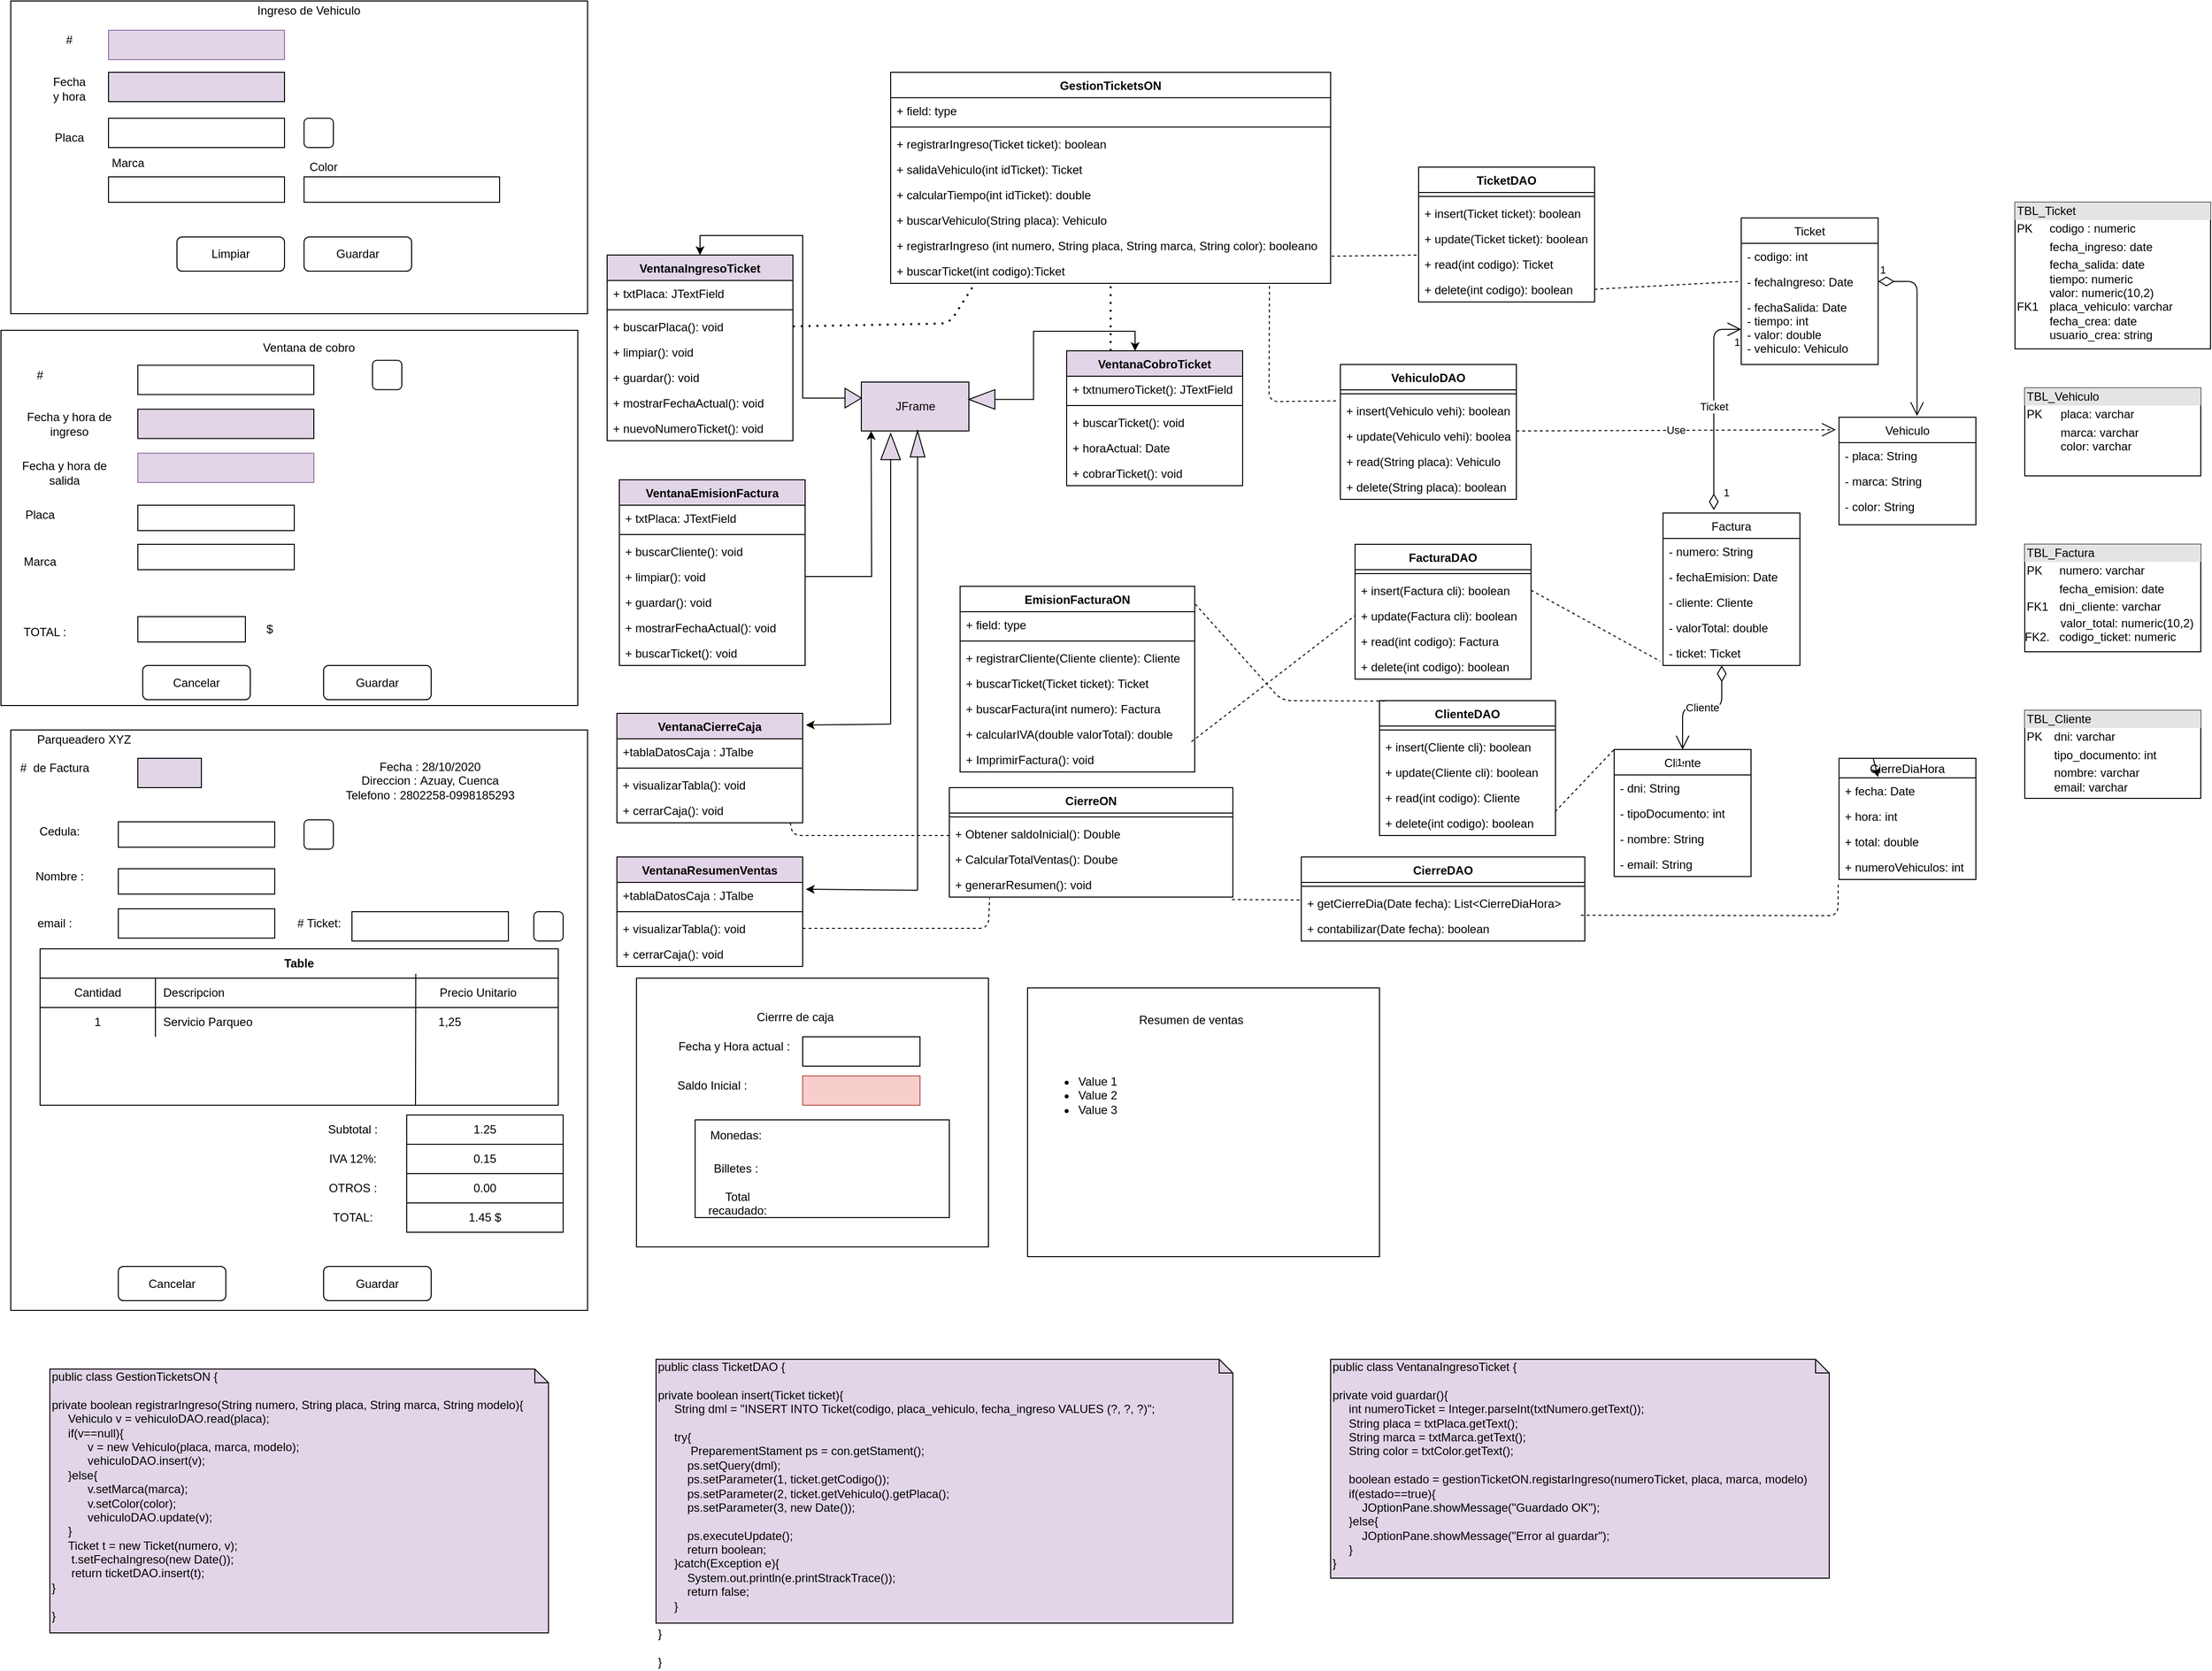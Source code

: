 <mxfile version="13.9.4" type="github"><diagram id="C5RBs43oDa-KdzZeNtuy" name="Page-1"><mxGraphModel dx="1038" dy="548" grid="1" gridSize="10" guides="1" tooltips="1" connect="1" arrows="1" fold="1" page="1" pageScale="1" pageWidth="2336" pageHeight="1654" math="0" shadow="0"><root><mxCell id="WIyWlLk6GJQsqaUBKTNV-0"/><mxCell id="WIyWlLk6GJQsqaUBKTNV-1" parent="WIyWlLk6GJQsqaUBKTNV-0"/><mxCell id="rBddFOhejVA-h6iG5Ko2-5" value="&lt;div style=&quot;box-sizing: border-box ; width: 100% ; background: #e4e4e4 ; padding: 2px&quot;&gt;TBL_Ticket&lt;/div&gt;&lt;table style=&quot;width: 100% ; font-size: 1em&quot; cellpadding=&quot;2&quot; cellspacing=&quot;0&quot;&gt;&lt;tbody&gt;&lt;tr&gt;&lt;td&gt;PK&lt;/td&gt;&lt;td&gt;codigo : numeric&lt;br&gt;&lt;/td&gt;&lt;/tr&gt;&lt;tr&gt;&lt;td&gt;&lt;br&gt;&lt;/td&gt;&lt;td&gt;fecha_ingreso: date&lt;/td&gt;&lt;/tr&gt;&lt;tr&gt;&lt;td&gt;&lt;br&gt;&lt;br&gt;FK1&lt;br&gt;&lt;br&gt;&lt;br&gt;&lt;/td&gt;&lt;td&gt;fecha_salida: date&lt;br&gt;tiempo: numeric&lt;br&gt;valor: numeric(10,2)&lt;br&gt;placa_vehiculo: varchar&lt;br&gt;fecha_crea: date&lt;br&gt;usuario_crea: string&lt;br&gt;&lt;br&gt;&lt;/td&gt;&lt;/tr&gt;&lt;/tbody&gt;&lt;/table&gt;" style="verticalAlign=top;align=left;overflow=fill;html=1;" parent="WIyWlLk6GJQsqaUBKTNV-1" vertex="1"><mxGeometry x="2090" y="296" width="200" height="150" as="geometry"/></mxCell><mxCell id="rBddFOhejVA-h6iG5Ko2-6" value="&lt;div style=&quot;box-sizing: border-box ; width: 100% ; background: #e4e4e4 ; padding: 2px&quot;&gt;TBL_Vehiculo&lt;/div&gt;&lt;table style=&quot;width: 100% ; font-size: 1em&quot; cellpadding=&quot;2&quot; cellspacing=&quot;0&quot;&gt;&lt;tbody&gt;&lt;tr&gt;&lt;td&gt;PK&lt;/td&gt;&lt;td&gt;placa: varchar&lt;/td&gt;&lt;/tr&gt;&lt;tr&gt;&lt;td&gt;&lt;br&gt;&lt;/td&gt;&lt;td&gt;marca: varchar&lt;br&gt;color: varchar&lt;/td&gt;&lt;/tr&gt;&lt;tr&gt;&lt;td&gt;&lt;/td&gt;&lt;td&gt;&lt;br&gt;&lt;/td&gt;&lt;/tr&gt;&lt;/tbody&gt;&lt;/table&gt;" style="verticalAlign=top;align=left;overflow=fill;html=1;" parent="WIyWlLk6GJQsqaUBKTNV-1" vertex="1"><mxGeometry x="2100" y="486" width="180" height="90" as="geometry"/></mxCell><mxCell id="rBddFOhejVA-h6iG5Ko2-7" value="&lt;div style=&quot;box-sizing: border-box ; width: 100% ; background: #e4e4e4 ; padding: 2px&quot;&gt;TBL_Cliente&lt;/div&gt;&lt;table style=&quot;width: 100% ; font-size: 1em&quot; cellpadding=&quot;2&quot; cellspacing=&quot;0&quot;&gt;&lt;tbody&gt;&lt;tr&gt;&lt;td&gt;PK&lt;/td&gt;&lt;td&gt;dni: varchar&lt;/td&gt;&lt;/tr&gt;&lt;tr&gt;&lt;td&gt;&lt;br&gt;&lt;/td&gt;&lt;td&gt;tipo_documento: int&lt;/td&gt;&lt;/tr&gt;&lt;tr&gt;&lt;td&gt;&lt;/td&gt;&lt;td&gt;nombre: varchar&lt;br&gt;email: varchar&lt;/td&gt;&lt;/tr&gt;&lt;/tbody&gt;&lt;/table&gt;" style="verticalAlign=top;align=left;overflow=fill;html=1;" parent="WIyWlLk6GJQsqaUBKTNV-1" vertex="1"><mxGeometry x="2100" y="816" width="180" height="90" as="geometry"/></mxCell><mxCell id="rBddFOhejVA-h6iG5Ko2-8" value="&lt;div style=&quot;box-sizing: border-box ; width: 100% ; background: #e4e4e4 ; padding: 2px&quot;&gt;TBL_Factura&lt;/div&gt;&lt;table cellpadding=&quot;2&quot; cellspacing=&quot;0&quot; style=&quot;font-size: 1em ; width: 176px&quot;&gt;&lt;tbody&gt;&lt;tr&gt;&lt;td&gt;PK&lt;/td&gt;&lt;td&gt;numero: varchar&lt;/td&gt;&lt;/tr&gt;&lt;tr&gt;&lt;td&gt;&lt;br&gt;&lt;/td&gt;&lt;td&gt;fecha_emision: date&lt;/td&gt;&lt;/tr&gt;&lt;tr&gt;&lt;td&gt;FK1&lt;/td&gt;&lt;td&gt;dni_cliente: varchar&amp;nbsp;&lt;br&gt;&lt;/td&gt;&lt;/tr&gt;&lt;/tbody&gt;&lt;/table&gt;&amp;nbsp; &amp;nbsp; &amp;nbsp; &amp;nbsp; &amp;nbsp; &amp;nbsp;valor_total: numeric(10,2)&lt;br&gt;FK2.&amp;nbsp; &amp;nbsp;codigo_ticket: numeric" style="verticalAlign=top;align=left;overflow=fill;html=1;" parent="WIyWlLk6GJQsqaUBKTNV-1" vertex="1"><mxGeometry x="2100" y="646" width="180" height="110" as="geometry"/></mxCell><mxCell id="rBddFOhejVA-h6iG5Ko2-9" value="Ticket" style="swimlane;fontStyle=0;childLayout=stackLayout;horizontal=1;startSize=26;fillColor=none;horizontalStack=0;resizeParent=1;resizeParentMax=0;resizeLast=0;collapsible=1;marginBottom=0;" parent="WIyWlLk6GJQsqaUBKTNV-1" vertex="1"><mxGeometry x="1810" y="312" width="140" height="150" as="geometry"><mxRectangle x="940" y="416" width="60" height="24" as="alternateBounds"/></mxGeometry></mxCell><mxCell id="rBddFOhejVA-h6iG5Ko2-10" value="- codigo: int" style="text;strokeColor=none;fillColor=none;align=left;verticalAlign=top;spacingLeft=4;spacingRight=4;overflow=hidden;rotatable=0;points=[[0,0.5],[1,0.5]];portConstraint=eastwest;" parent="rBddFOhejVA-h6iG5Ko2-9" vertex="1"><mxGeometry y="26" width="140" height="26" as="geometry"/></mxCell><mxCell id="rBddFOhejVA-h6iG5Ko2-11" value="- fechaIngreso: Date" style="text;strokeColor=none;fillColor=none;align=left;verticalAlign=top;spacingLeft=4;spacingRight=4;overflow=hidden;rotatable=0;points=[[0,0.5],[1,0.5]];portConstraint=eastwest;" parent="rBddFOhejVA-h6iG5Ko2-9" vertex="1"><mxGeometry y="52" width="140" height="26" as="geometry"/></mxCell><mxCell id="rBddFOhejVA-h6iG5Ko2-12" value="- fechaSalida: Date&#10;- tiempo: int&#10;- valor: double&#10;- vehiculo: Vehiculo&#10;" style="text;strokeColor=none;fillColor=none;align=left;verticalAlign=top;spacingLeft=4;spacingRight=4;overflow=hidden;rotatable=0;points=[[0,0.5],[1,0.5]];portConstraint=eastwest;" parent="rBddFOhejVA-h6iG5Ko2-9" vertex="1"><mxGeometry y="78" width="140" height="72" as="geometry"/></mxCell><mxCell id="rBddFOhejVA-h6iG5Ko2-21" value="Vehiculo" style="swimlane;fontStyle=0;childLayout=stackLayout;horizontal=1;startSize=26;fillColor=none;horizontalStack=0;resizeParent=1;resizeParentMax=0;resizeLast=0;collapsible=1;marginBottom=0;" parent="WIyWlLk6GJQsqaUBKTNV-1" vertex="1"><mxGeometry x="1910" y="516" width="140" height="110" as="geometry"/></mxCell><mxCell id="rBddFOhejVA-h6iG5Ko2-22" value="- placa: String" style="text;strokeColor=none;fillColor=none;align=left;verticalAlign=top;spacingLeft=4;spacingRight=4;overflow=hidden;rotatable=0;points=[[0,0.5],[1,0.5]];portConstraint=eastwest;" parent="rBddFOhejVA-h6iG5Ko2-21" vertex="1"><mxGeometry y="26" width="140" height="26" as="geometry"/></mxCell><mxCell id="rBddFOhejVA-h6iG5Ko2-23" value="- marca: String" style="text;strokeColor=none;fillColor=none;align=left;verticalAlign=top;spacingLeft=4;spacingRight=4;overflow=hidden;rotatable=0;points=[[0,0.5],[1,0.5]];portConstraint=eastwest;" parent="rBddFOhejVA-h6iG5Ko2-21" vertex="1"><mxGeometry y="52" width="140" height="26" as="geometry"/></mxCell><mxCell id="rBddFOhejVA-h6iG5Ko2-24" value="- color: String" style="text;strokeColor=none;fillColor=none;align=left;verticalAlign=top;spacingLeft=4;spacingRight=4;overflow=hidden;rotatable=0;points=[[0,0.5],[1,0.5]];portConstraint=eastwest;" parent="rBddFOhejVA-h6iG5Ko2-21" vertex="1"><mxGeometry y="78" width="140" height="32" as="geometry"/></mxCell><mxCell id="rBddFOhejVA-h6iG5Ko2-28" value="Factura" style="swimlane;fontStyle=0;childLayout=stackLayout;horizontal=1;startSize=26;fillColor=none;horizontalStack=0;resizeParent=1;resizeParentMax=0;resizeLast=0;collapsible=1;marginBottom=0;" parent="WIyWlLk6GJQsqaUBKTNV-1" vertex="1"><mxGeometry x="1730" y="614" width="140" height="156" as="geometry"/></mxCell><mxCell id="rBddFOhejVA-h6iG5Ko2-29" value="- numero: String" style="text;strokeColor=none;fillColor=none;align=left;verticalAlign=top;spacingLeft=4;spacingRight=4;overflow=hidden;rotatable=0;points=[[0,0.5],[1,0.5]];portConstraint=eastwest;" parent="rBddFOhejVA-h6iG5Ko2-28" vertex="1"><mxGeometry y="26" width="140" height="26" as="geometry"/></mxCell><mxCell id="rBddFOhejVA-h6iG5Ko2-30" value="- fechaEmision: Date" style="text;strokeColor=none;fillColor=none;align=left;verticalAlign=top;spacingLeft=4;spacingRight=4;overflow=hidden;rotatable=0;points=[[0,0.5],[1,0.5]];portConstraint=eastwest;" parent="rBddFOhejVA-h6iG5Ko2-28" vertex="1"><mxGeometry y="52" width="140" height="26" as="geometry"/></mxCell><mxCell id="rBddFOhejVA-h6iG5Ko2-31" value="- cliente: Cliente" style="text;strokeColor=none;fillColor=none;align=left;verticalAlign=top;spacingLeft=4;spacingRight=4;overflow=hidden;rotatable=0;points=[[0,0.5],[1,0.5]];portConstraint=eastwest;" parent="rBddFOhejVA-h6iG5Ko2-28" vertex="1"><mxGeometry y="78" width="140" height="26" as="geometry"/></mxCell><mxCell id="rBddFOhejVA-h6iG5Ko2-32" value="- valorTotal: double" style="text;strokeColor=none;fillColor=none;align=left;verticalAlign=top;spacingLeft=4;spacingRight=4;overflow=hidden;rotatable=0;points=[[0,0.5],[1,0.5]];portConstraint=eastwest;" parent="rBddFOhejVA-h6iG5Ko2-28" vertex="1"><mxGeometry y="104" width="140" height="26" as="geometry"/></mxCell><mxCell id="rBddFOhejVA-h6iG5Ko2-33" value="- ticket: Ticket" style="text;strokeColor=none;fillColor=none;align=left;verticalAlign=top;spacingLeft=4;spacingRight=4;overflow=hidden;rotatable=0;points=[[0,0.5],[1,0.5]];portConstraint=eastwest;" parent="rBddFOhejVA-h6iG5Ko2-28" vertex="1"><mxGeometry y="130" width="140" height="26" as="geometry"/></mxCell><mxCell id="rBddFOhejVA-h6iG5Ko2-34" value="Cliente" style="swimlane;fontStyle=0;childLayout=stackLayout;horizontal=1;startSize=26;fillColor=none;horizontalStack=0;resizeParent=1;resizeParentMax=0;resizeLast=0;collapsible=1;marginBottom=0;" parent="WIyWlLk6GJQsqaUBKTNV-1" vertex="1"><mxGeometry x="1680" y="856" width="140" height="130" as="geometry"/></mxCell><mxCell id="rBddFOhejVA-h6iG5Ko2-35" value="- dni: String" style="text;strokeColor=none;fillColor=none;align=left;verticalAlign=top;spacingLeft=4;spacingRight=4;overflow=hidden;rotatable=0;points=[[0,0.5],[1,0.5]];portConstraint=eastwest;" parent="rBddFOhejVA-h6iG5Ko2-34" vertex="1"><mxGeometry y="26" width="140" height="26" as="geometry"/></mxCell><mxCell id="rBddFOhejVA-h6iG5Ko2-36" value="- tipoDocumento: int" style="text;strokeColor=none;fillColor=none;align=left;verticalAlign=top;spacingLeft=4;spacingRight=4;overflow=hidden;rotatable=0;points=[[0,0.5],[1,0.5]];portConstraint=eastwest;" parent="rBddFOhejVA-h6iG5Ko2-34" vertex="1"><mxGeometry y="52" width="140" height="26" as="geometry"/></mxCell><mxCell id="rBddFOhejVA-h6iG5Ko2-37" value="- nombre: String" style="text;strokeColor=none;fillColor=none;align=left;verticalAlign=top;spacingLeft=4;spacingRight=4;overflow=hidden;rotatable=0;points=[[0,0.5],[1,0.5]];portConstraint=eastwest;" parent="rBddFOhejVA-h6iG5Ko2-34" vertex="1"><mxGeometry y="78" width="140" height="26" as="geometry"/></mxCell><mxCell id="rBddFOhejVA-h6iG5Ko2-38" value="- email: String" style="text;strokeColor=none;fillColor=none;align=left;verticalAlign=top;spacingLeft=4;spacingRight=4;overflow=hidden;rotatable=0;points=[[0,0.5],[1,0.5]];portConstraint=eastwest;" parent="rBddFOhejVA-h6iG5Ko2-34" vertex="1"><mxGeometry y="104" width="140" height="26" as="geometry"/></mxCell><mxCell id="rBddFOhejVA-h6iG5Ko2-46" style="edgeStyle=none;rounded=0;orthogonalLoop=1;jettySize=auto;html=1;exitX=0.75;exitY=0;exitDx=0;exitDy=0;" parent="WIyWlLk6GJQsqaUBKTNV-1" source="rBddFOhejVA-h6iG5Ko2-41" target="rBddFOhejVA-h6iG5Ko2-41" edge="1"><mxGeometry relative="1" as="geometry"/></mxCell><mxCell id="rBddFOhejVA-h6iG5Ko2-47" style="edgeStyle=none;rounded=0;orthogonalLoop=1;jettySize=auto;html=1;exitX=0.25;exitY=0;exitDx=0;exitDy=0;entryX=0.285;entryY=0.155;entryDx=0;entryDy=0;entryPerimeter=0;" parent="WIyWlLk6GJQsqaUBKTNV-1" source="rBddFOhejVA-h6iG5Ko2-41" target="rBddFOhejVA-h6iG5Ko2-41" edge="1"><mxGeometry relative="1" as="geometry"/></mxCell><mxCell id="rBddFOhejVA-h6iG5Ko2-41" value="CierreDiaHora" style="swimlane;fontStyle=0;childLayout=stackLayout;horizontal=1;startSize=20;fillColor=none;horizontalStack=0;resizeParent=1;resizeParentMax=0;resizeLast=0;collapsible=1;marginBottom=0;" parent="WIyWlLk6GJQsqaUBKTNV-1" vertex="1"><mxGeometry x="1910" y="865" width="140" height="124" as="geometry"/></mxCell><mxCell id="rBddFOhejVA-h6iG5Ko2-42" value="+ fecha: Date" style="text;strokeColor=none;fillColor=none;align=left;verticalAlign=top;spacingLeft=4;spacingRight=4;overflow=hidden;rotatable=0;points=[[0,0.5],[1,0.5]];portConstraint=eastwest;" parent="rBddFOhejVA-h6iG5Ko2-41" vertex="1"><mxGeometry y="20" width="140" height="26" as="geometry"/></mxCell><mxCell id="rBddFOhejVA-h6iG5Ko2-43" value="+ hora: int" style="text;strokeColor=none;fillColor=none;align=left;verticalAlign=top;spacingLeft=4;spacingRight=4;overflow=hidden;rotatable=0;points=[[0,0.5],[1,0.5]];portConstraint=eastwest;" parent="rBddFOhejVA-h6iG5Ko2-41" vertex="1"><mxGeometry y="46" width="140" height="26" as="geometry"/></mxCell><mxCell id="rBddFOhejVA-h6iG5Ko2-44" value="+ total: double" style="text;strokeColor=none;fillColor=none;align=left;verticalAlign=top;spacingLeft=4;spacingRight=4;overflow=hidden;rotatable=0;points=[[0,0.5],[1,0.5]];portConstraint=eastwest;" parent="rBddFOhejVA-h6iG5Ko2-41" vertex="1"><mxGeometry y="72" width="140" height="26" as="geometry"/></mxCell><mxCell id="rBddFOhejVA-h6iG5Ko2-45" value="+ numeroVehiculos: int" style="text;strokeColor=none;fillColor=none;align=left;verticalAlign=top;spacingLeft=4;spacingRight=4;overflow=hidden;rotatable=0;points=[[0,0.5],[1,0.5]];portConstraint=eastwest;" parent="rBddFOhejVA-h6iG5Ko2-41" vertex="1"><mxGeometry y="98" width="140" height="26" as="geometry"/></mxCell><mxCell id="rBddFOhejVA-h6iG5Ko2-48" value="TicketDAO" style="swimlane;fontStyle=1;align=center;verticalAlign=top;childLayout=stackLayout;horizontal=1;startSize=26;horizontalStack=0;resizeParent=1;resizeParentMax=0;resizeLast=0;collapsible=1;marginBottom=0;" parent="WIyWlLk6GJQsqaUBKTNV-1" vertex="1"><mxGeometry x="1480" y="260" width="180" height="138" as="geometry"/></mxCell><mxCell id="rBddFOhejVA-h6iG5Ko2-50" value="" style="line;strokeWidth=1;fillColor=none;align=left;verticalAlign=middle;spacingTop=-1;spacingLeft=3;spacingRight=3;rotatable=0;labelPosition=right;points=[];portConstraint=eastwest;" parent="rBddFOhejVA-h6iG5Ko2-48" vertex="1"><mxGeometry y="26" width="180" height="8" as="geometry"/></mxCell><mxCell id="rBddFOhejVA-h6iG5Ko2-51" value="+ insert(Ticket ticket): boolean" style="text;strokeColor=none;fillColor=none;align=left;verticalAlign=top;spacingLeft=4;spacingRight=4;overflow=hidden;rotatable=0;points=[[0,0.5],[1,0.5]];portConstraint=eastwest;" parent="rBddFOhejVA-h6iG5Ko2-48" vertex="1"><mxGeometry y="34" width="180" height="26" as="geometry"/></mxCell><mxCell id="rBddFOhejVA-h6iG5Ko2-52" value="+ update(Ticket ticket): boolean" style="text;strokeColor=none;fillColor=none;align=left;verticalAlign=top;spacingLeft=4;spacingRight=4;overflow=hidden;rotatable=0;points=[[0,0.5],[1,0.5]];portConstraint=eastwest;" parent="rBddFOhejVA-h6iG5Ko2-48" vertex="1"><mxGeometry y="60" width="180" height="26" as="geometry"/></mxCell><mxCell id="rBddFOhejVA-h6iG5Ko2-53" value="+ read(int codigo): Ticket" style="text;strokeColor=none;fillColor=none;align=left;verticalAlign=top;spacingLeft=4;spacingRight=4;overflow=hidden;rotatable=0;points=[[0,0.5],[1,0.5]];portConstraint=eastwest;" parent="rBddFOhejVA-h6iG5Ko2-48" vertex="1"><mxGeometry y="86" width="180" height="26" as="geometry"/></mxCell><mxCell id="rBddFOhejVA-h6iG5Ko2-54" value="+ delete(int codigo): boolean" style="text;strokeColor=none;fillColor=none;align=left;verticalAlign=top;spacingLeft=4;spacingRight=4;overflow=hidden;rotatable=0;points=[[0,0.5],[1,0.5]];portConstraint=eastwest;" parent="rBddFOhejVA-h6iG5Ko2-48" vertex="1"><mxGeometry y="112" width="180" height="26" as="geometry"/></mxCell><mxCell id="rBddFOhejVA-h6iG5Ko2-55" value="VehiculoDAO" style="swimlane;fontStyle=1;align=center;verticalAlign=top;childLayout=stackLayout;horizontal=1;startSize=26;horizontalStack=0;resizeParent=1;resizeParentMax=0;resizeLast=0;collapsible=1;marginBottom=0;" parent="WIyWlLk6GJQsqaUBKTNV-1" vertex="1"><mxGeometry x="1400" y="462" width="180" height="138" as="geometry"/></mxCell><mxCell id="rBddFOhejVA-h6iG5Ko2-56" value="" style="line;strokeWidth=1;fillColor=none;align=left;verticalAlign=middle;spacingTop=-1;spacingLeft=3;spacingRight=3;rotatable=0;labelPosition=right;points=[];portConstraint=eastwest;" parent="rBddFOhejVA-h6iG5Ko2-55" vertex="1"><mxGeometry y="26" width="180" height="8" as="geometry"/></mxCell><mxCell id="rBddFOhejVA-h6iG5Ko2-57" value="+ insert(Vehiculo vehi): boolean" style="text;strokeColor=none;fillColor=none;align=left;verticalAlign=top;spacingLeft=4;spacingRight=4;overflow=hidden;rotatable=0;points=[[0,0.5],[1,0.5]];portConstraint=eastwest;" parent="rBddFOhejVA-h6iG5Ko2-55" vertex="1"><mxGeometry y="34" width="180" height="26" as="geometry"/></mxCell><mxCell id="rBddFOhejVA-h6iG5Ko2-58" value="+ update(Vehiculo vehi): boolean" style="text;strokeColor=none;fillColor=none;align=left;verticalAlign=top;spacingLeft=4;spacingRight=4;overflow=hidden;rotatable=0;points=[[0,0.5],[1,0.5]];portConstraint=eastwest;" parent="rBddFOhejVA-h6iG5Ko2-55" vertex="1"><mxGeometry y="60" width="180" height="26" as="geometry"/></mxCell><mxCell id="rBddFOhejVA-h6iG5Ko2-59" value="+ read(String placa): Vehiculo" style="text;strokeColor=none;fillColor=none;align=left;verticalAlign=top;spacingLeft=4;spacingRight=4;overflow=hidden;rotatable=0;points=[[0,0.5],[1,0.5]];portConstraint=eastwest;" parent="rBddFOhejVA-h6iG5Ko2-55" vertex="1"><mxGeometry y="86" width="180" height="26" as="geometry"/></mxCell><mxCell id="rBddFOhejVA-h6iG5Ko2-60" value="+ delete(String placa): boolean" style="text;strokeColor=none;fillColor=none;align=left;verticalAlign=top;spacingLeft=4;spacingRight=4;overflow=hidden;rotatable=0;points=[[0,0.5],[1,0.5]];portConstraint=eastwest;" parent="rBddFOhejVA-h6iG5Ko2-55" vertex="1"><mxGeometry y="112" width="180" height="26" as="geometry"/></mxCell><mxCell id="rBddFOhejVA-h6iG5Ko2-61" value="ClienteDAO" style="swimlane;fontStyle=1;align=center;verticalAlign=top;childLayout=stackLayout;horizontal=1;startSize=26;horizontalStack=0;resizeParent=1;resizeParentMax=0;resizeLast=0;collapsible=1;marginBottom=0;" parent="WIyWlLk6GJQsqaUBKTNV-1" vertex="1"><mxGeometry x="1440" y="806" width="180" height="138" as="geometry"/></mxCell><mxCell id="rBddFOhejVA-h6iG5Ko2-62" value="" style="line;strokeWidth=1;fillColor=none;align=left;verticalAlign=middle;spacingTop=-1;spacingLeft=3;spacingRight=3;rotatable=0;labelPosition=right;points=[];portConstraint=eastwest;" parent="rBddFOhejVA-h6iG5Ko2-61" vertex="1"><mxGeometry y="26" width="180" height="8" as="geometry"/></mxCell><mxCell id="rBddFOhejVA-h6iG5Ko2-63" value="+ insert(Cliente cli): boolean" style="text;strokeColor=none;fillColor=none;align=left;verticalAlign=top;spacingLeft=4;spacingRight=4;overflow=hidden;rotatable=0;points=[[0,0.5],[1,0.5]];portConstraint=eastwest;" parent="rBddFOhejVA-h6iG5Ko2-61" vertex="1"><mxGeometry y="34" width="180" height="26" as="geometry"/></mxCell><mxCell id="rBddFOhejVA-h6iG5Ko2-64" value="+ update(Cliente cli): boolean" style="text;strokeColor=none;fillColor=none;align=left;verticalAlign=top;spacingLeft=4;spacingRight=4;overflow=hidden;rotatable=0;points=[[0,0.5],[1,0.5]];portConstraint=eastwest;" parent="rBddFOhejVA-h6iG5Ko2-61" vertex="1"><mxGeometry y="60" width="180" height="26" as="geometry"/></mxCell><mxCell id="rBddFOhejVA-h6iG5Ko2-65" value="+ read(int codigo): Cliente" style="text;strokeColor=none;fillColor=none;align=left;verticalAlign=top;spacingLeft=4;spacingRight=4;overflow=hidden;rotatable=0;points=[[0,0.5],[1,0.5]];portConstraint=eastwest;" parent="rBddFOhejVA-h6iG5Ko2-61" vertex="1"><mxGeometry y="86" width="180" height="26" as="geometry"/></mxCell><mxCell id="rBddFOhejVA-h6iG5Ko2-66" value="+ delete(int codigo): boolean" style="text;strokeColor=none;fillColor=none;align=left;verticalAlign=top;spacingLeft=4;spacingRight=4;overflow=hidden;rotatable=0;points=[[0,0.5],[1,0.5]];portConstraint=eastwest;" parent="rBddFOhejVA-h6iG5Ko2-61" vertex="1"><mxGeometry y="112" width="180" height="26" as="geometry"/></mxCell><mxCell id="rBddFOhejVA-h6iG5Ko2-67" value="FacturaDAO" style="swimlane;fontStyle=1;align=center;verticalAlign=top;childLayout=stackLayout;horizontal=1;startSize=26;horizontalStack=0;resizeParent=1;resizeParentMax=0;resizeLast=0;collapsible=1;marginBottom=0;" parent="WIyWlLk6GJQsqaUBKTNV-1" vertex="1"><mxGeometry x="1415" y="646" width="180" height="138" as="geometry"/></mxCell><mxCell id="rBddFOhejVA-h6iG5Ko2-68" value="" style="line;strokeWidth=1;fillColor=none;align=left;verticalAlign=middle;spacingTop=-1;spacingLeft=3;spacingRight=3;rotatable=0;labelPosition=right;points=[];portConstraint=eastwest;" parent="rBddFOhejVA-h6iG5Ko2-67" vertex="1"><mxGeometry y="26" width="180" height="8" as="geometry"/></mxCell><mxCell id="rBddFOhejVA-h6iG5Ko2-69" value="+ insert(Factura cli): boolean" style="text;strokeColor=none;fillColor=none;align=left;verticalAlign=top;spacingLeft=4;spacingRight=4;overflow=hidden;rotatable=0;points=[[0,0.5],[1,0.5]];portConstraint=eastwest;" parent="rBddFOhejVA-h6iG5Ko2-67" vertex="1"><mxGeometry y="34" width="180" height="26" as="geometry"/></mxCell><mxCell id="rBddFOhejVA-h6iG5Ko2-70" value="+ update(Factura cli): boolean" style="text;strokeColor=none;fillColor=none;align=left;verticalAlign=top;spacingLeft=4;spacingRight=4;overflow=hidden;rotatable=0;points=[[0,0.5],[1,0.5]];portConstraint=eastwest;" parent="rBddFOhejVA-h6iG5Ko2-67" vertex="1"><mxGeometry y="60" width="180" height="26" as="geometry"/></mxCell><mxCell id="rBddFOhejVA-h6iG5Ko2-71" value="+ read(int codigo): Factura" style="text;strokeColor=none;fillColor=none;align=left;verticalAlign=top;spacingLeft=4;spacingRight=4;overflow=hidden;rotatable=0;points=[[0,0.5],[1,0.5]];portConstraint=eastwest;" parent="rBddFOhejVA-h6iG5Ko2-67" vertex="1"><mxGeometry y="86" width="180" height="26" as="geometry"/></mxCell><mxCell id="rBddFOhejVA-h6iG5Ko2-72" value="+ delete(int codigo): boolean" style="text;strokeColor=none;fillColor=none;align=left;verticalAlign=top;spacingLeft=4;spacingRight=4;overflow=hidden;rotatable=0;points=[[0,0.5],[1,0.5]];portConstraint=eastwest;" parent="rBddFOhejVA-h6iG5Ko2-67" vertex="1"><mxGeometry y="112" width="180" height="26" as="geometry"/></mxCell><mxCell id="rBddFOhejVA-h6iG5Ko2-73" value="CierreDAO" style="swimlane;fontStyle=1;align=center;verticalAlign=top;childLayout=stackLayout;horizontal=1;startSize=26;horizontalStack=0;resizeParent=1;resizeParentMax=0;resizeLast=0;collapsible=1;marginBottom=0;" parent="WIyWlLk6GJQsqaUBKTNV-1" vertex="1"><mxGeometry x="1360" y="966" width="290" height="86" as="geometry"/></mxCell><mxCell id="rBddFOhejVA-h6iG5Ko2-74" value="" style="line;strokeWidth=1;fillColor=none;align=left;verticalAlign=middle;spacingTop=-1;spacingLeft=3;spacingRight=3;rotatable=0;labelPosition=right;points=[];portConstraint=eastwest;" parent="rBddFOhejVA-h6iG5Ko2-73" vertex="1"><mxGeometry y="26" width="290" height="8" as="geometry"/></mxCell><mxCell id="rBddFOhejVA-h6iG5Ko2-78" value="+ getCierreDia(Date fecha): List&lt;CierreDiaHora&gt;" style="text;strokeColor=none;fillColor=none;align=left;verticalAlign=top;spacingLeft=4;spacingRight=4;overflow=hidden;rotatable=0;points=[[0,0.5],[1,0.5]];portConstraint=eastwest;" parent="rBddFOhejVA-h6iG5Ko2-73" vertex="1"><mxGeometry y="34" width="290" height="26" as="geometry"/></mxCell><mxCell id="rBddFOhejVA-h6iG5Ko2-79" value="+ contabilizar(Date fecha): boolean" style="text;strokeColor=none;fillColor=none;align=left;verticalAlign=top;spacingLeft=4;spacingRight=4;overflow=hidden;rotatable=0;points=[[0,0.5],[1,0.5]];portConstraint=eastwest;" parent="rBddFOhejVA-h6iG5Ko2-73" vertex="1"><mxGeometry y="60" width="290" height="26" as="geometry"/></mxCell><mxCell id="nlrGDCRr9CleiHT3ahlf-0" value="GestionTicketsON" style="swimlane;fontStyle=1;align=center;verticalAlign=top;childLayout=stackLayout;horizontal=1;startSize=26;horizontalStack=0;resizeParent=1;resizeParentMax=0;resizeLast=0;collapsible=1;marginBottom=0;" parent="WIyWlLk6GJQsqaUBKTNV-1" vertex="1"><mxGeometry x="940" y="163" width="450" height="216" as="geometry"/></mxCell><mxCell id="nlrGDCRr9CleiHT3ahlf-1" value="+ field: type" style="text;strokeColor=none;fillColor=none;align=left;verticalAlign=top;spacingLeft=4;spacingRight=4;overflow=hidden;rotatable=0;points=[[0,0.5],[1,0.5]];portConstraint=eastwest;" parent="nlrGDCRr9CleiHT3ahlf-0" vertex="1"><mxGeometry y="26" width="450" height="26" as="geometry"/></mxCell><mxCell id="nlrGDCRr9CleiHT3ahlf-2" value="" style="line;strokeWidth=1;fillColor=none;align=left;verticalAlign=middle;spacingTop=-1;spacingLeft=3;spacingRight=3;rotatable=0;labelPosition=right;points=[];portConstraint=eastwest;" parent="nlrGDCRr9CleiHT3ahlf-0" vertex="1"><mxGeometry y="52" width="450" height="8" as="geometry"/></mxCell><mxCell id="nlrGDCRr9CleiHT3ahlf-3" value="+ registrarIngreso(Ticket ticket): boolean" style="text;strokeColor=none;fillColor=none;align=left;verticalAlign=top;spacingLeft=4;spacingRight=4;overflow=hidden;rotatable=0;points=[[0,0.5],[1,0.5]];portConstraint=eastwest;" parent="nlrGDCRr9CleiHT3ahlf-0" vertex="1"><mxGeometry y="60" width="450" height="26" as="geometry"/></mxCell><mxCell id="nlrGDCRr9CleiHT3ahlf-4" value="+ salidaVehiculo(int idTicket): Ticket" style="text;strokeColor=none;fillColor=none;align=left;verticalAlign=top;spacingLeft=4;spacingRight=4;overflow=hidden;rotatable=0;points=[[0,0.5],[1,0.5]];portConstraint=eastwest;" parent="nlrGDCRr9CleiHT3ahlf-0" vertex="1"><mxGeometry y="86" width="450" height="26" as="geometry"/></mxCell><mxCell id="nlrGDCRr9CleiHT3ahlf-5" value="+ calcularTiempo(int idTicket): double" style="text;strokeColor=none;fillColor=none;align=left;verticalAlign=top;spacingLeft=4;spacingRight=4;overflow=hidden;rotatable=0;points=[[0,0.5],[1,0.5]];portConstraint=eastwest;" parent="nlrGDCRr9CleiHT3ahlf-0" vertex="1"><mxGeometry y="112" width="450" height="26" as="geometry"/></mxCell><mxCell id="nlrGDCRr9CleiHT3ahlf-37" value="+ buscarVehiculo(String placa): Vehiculo" style="text;strokeColor=none;fillColor=none;align=left;verticalAlign=top;spacingLeft=4;spacingRight=4;overflow=hidden;rotatable=0;points=[[0,0.5],[1,0.5]];portConstraint=eastwest;" parent="nlrGDCRr9CleiHT3ahlf-0" vertex="1"><mxGeometry y="138" width="450" height="26" as="geometry"/></mxCell><mxCell id="nlrGDCRr9CleiHT3ahlf-39" value="+ registrarIngreso (int numero, String placa, String marca, String color): booleano" style="text;strokeColor=none;fillColor=none;align=left;verticalAlign=top;spacingLeft=4;spacingRight=4;overflow=hidden;rotatable=0;points=[[0,0.5],[1,0.5]];portConstraint=eastwest;" parent="nlrGDCRr9CleiHT3ahlf-0" vertex="1"><mxGeometry y="164" width="450" height="26" as="geometry"/></mxCell><mxCell id="sqibYnQ_9RO9_ddzxxk1-0" value="+ buscarTicket(int codigo):Ticket" style="text;strokeColor=none;fillColor=none;align=left;verticalAlign=top;spacingLeft=4;spacingRight=4;overflow=hidden;rotatable=0;points=[[0,0.5],[1,0.5]];portConstraint=eastwest;" parent="nlrGDCRr9CleiHT3ahlf-0" vertex="1"><mxGeometry y="190" width="450" height="26" as="geometry"/></mxCell><mxCell id="nlrGDCRr9CleiHT3ahlf-6" value="" style="rounded=0;whiteSpace=wrap;html=1;" parent="WIyWlLk6GJQsqaUBKTNV-1" vertex="1"><mxGeometry x="40" y="90" width="590" height="320" as="geometry"/></mxCell><mxCell id="nlrGDCRr9CleiHT3ahlf-7" value="" style="rounded=0;whiteSpace=wrap;html=1;" parent="WIyWlLk6GJQsqaUBKTNV-1" vertex="1"><mxGeometry x="140" y="210" width="180" height="30" as="geometry"/></mxCell><mxCell id="nlrGDCRr9CleiHT3ahlf-8" value="Placa" style="text;html=1;strokeColor=none;fillColor=none;align=center;verticalAlign=middle;whiteSpace=wrap;rounded=0;" parent="WIyWlLk6GJQsqaUBKTNV-1" vertex="1"><mxGeometry x="80" y="220" width="40" height="20" as="geometry"/></mxCell><mxCell id="nlrGDCRr9CleiHT3ahlf-9" value="" style="rounded=0;whiteSpace=wrap;html=1;fillColor=#E1D5E7;" parent="WIyWlLk6GJQsqaUBKTNV-1" vertex="1"><mxGeometry x="140" y="163" width="180" height="30" as="geometry"/></mxCell><mxCell id="nlrGDCRr9CleiHT3ahlf-10" value="Fecha y hora" style="text;html=1;strokeColor=none;fillColor=none;align=center;verticalAlign=middle;whiteSpace=wrap;rounded=0;" parent="WIyWlLk6GJQsqaUBKTNV-1" vertex="1"><mxGeometry x="80" y="170" width="40" height="20" as="geometry"/></mxCell><mxCell id="nlrGDCRr9CleiHT3ahlf-11" value="" style="rounded=1;whiteSpace=wrap;html=1;" parent="WIyWlLk6GJQsqaUBKTNV-1" vertex="1"><mxGeometry x="340" y="210" width="30" height="30" as="geometry"/></mxCell><mxCell id="nlrGDCRr9CleiHT3ahlf-12" value="" style="rounded=0;whiteSpace=wrap;html=1;fillColor=#e1d5e7;strokeColor=#9673a6;" parent="WIyWlLk6GJQsqaUBKTNV-1" vertex="1"><mxGeometry x="140" y="120" width="180" height="30" as="geometry"/></mxCell><mxCell id="nlrGDCRr9CleiHT3ahlf-13" value="#" style="text;html=1;strokeColor=none;fillColor=none;align=center;verticalAlign=middle;whiteSpace=wrap;rounded=0;" parent="WIyWlLk6GJQsqaUBKTNV-1" vertex="1"><mxGeometry x="80" y="120" width="40" height="20" as="geometry"/></mxCell><mxCell id="nlrGDCRr9CleiHT3ahlf-16" value="" style="rounded=0;whiteSpace=wrap;html=1;" parent="WIyWlLk6GJQsqaUBKTNV-1" vertex="1"><mxGeometry x="140" y="270" width="180" height="26" as="geometry"/></mxCell><mxCell id="nlrGDCRr9CleiHT3ahlf-17" value="" style="rounded=0;whiteSpace=wrap;html=1;" parent="WIyWlLk6GJQsqaUBKTNV-1" vertex="1"><mxGeometry x="340" y="270" width="200" height="26" as="geometry"/></mxCell><mxCell id="nlrGDCRr9CleiHT3ahlf-18" value="Marca" style="text;html=1;strokeColor=none;fillColor=none;align=center;verticalAlign=middle;whiteSpace=wrap;rounded=0;" parent="WIyWlLk6GJQsqaUBKTNV-1" vertex="1"><mxGeometry x="140" y="246" width="40" height="20" as="geometry"/></mxCell><mxCell id="nlrGDCRr9CleiHT3ahlf-20" value="Color" style="text;html=1;strokeColor=none;fillColor=none;align=center;verticalAlign=middle;whiteSpace=wrap;rounded=0;" parent="WIyWlLk6GJQsqaUBKTNV-1" vertex="1"><mxGeometry x="340" y="250" width="40" height="20" as="geometry"/></mxCell><mxCell id="nlrGDCRr9CleiHT3ahlf-21" value="Guardar" style="rounded=1;whiteSpace=wrap;html=1;" parent="WIyWlLk6GJQsqaUBKTNV-1" vertex="1"><mxGeometry x="340" y="331.5" width="110" height="35" as="geometry"/></mxCell><mxCell id="nlrGDCRr9CleiHT3ahlf-22" value="Limpiar" style="rounded=1;whiteSpace=wrap;html=1;" parent="WIyWlLk6GJQsqaUBKTNV-1" vertex="1"><mxGeometry x="210" y="331.5" width="110" height="35" as="geometry"/></mxCell><mxCell id="nlrGDCRr9CleiHT3ahlf-27" value="&lt;font style=&quot;vertical-align: inherit&quot;&gt;&lt;font style=&quot;vertical-align: inherit&quot;&gt;JFrame&lt;/font&gt;&lt;/font&gt;" style="html=1;fillColor=#E1D5E7;" parent="WIyWlLk6GJQsqaUBKTNV-1" vertex="1"><mxGeometry x="910" y="480" width="110" height="50" as="geometry"/></mxCell><mxCell id="sqibYnQ_9RO9_ddzxxk1-11" style="edgeStyle=orthogonalEdgeStyle;rounded=0;orthogonalLoop=1;jettySize=auto;html=1;exitX=0;exitY=0.5;exitDx=0;exitDy=0;exitPerimeter=0;entryX=0.5;entryY=0;entryDx=0;entryDy=0;" parent="WIyWlLk6GJQsqaUBKTNV-1" source="nlrGDCRr9CleiHT3ahlf-28" target="nlrGDCRr9CleiHT3ahlf-29" edge="1"><mxGeometry relative="1" as="geometry"><Array as="points"><mxPoint x="850" y="496"/><mxPoint x="850" y="330"/><mxPoint x="745" y="330"/></Array></mxGeometry></mxCell><mxCell id="nlrGDCRr9CleiHT3ahlf-28" value="" style="html=1;shadow=0;dashed=0;align=center;verticalAlign=middle;shape=mxgraph.arrows2.arrow;dy=1;dx=16.71;direction=east;notch=0;fillColor=#E1D5E7;" parent="WIyWlLk6GJQsqaUBKTNV-1" vertex="1"><mxGeometry x="880" y="486.38" width="30" height="20" as="geometry"/></mxCell><mxCell id="nlrGDCRr9CleiHT3ahlf-29" value="VentanaIngresoTicket" style="swimlane;fontStyle=1;align=center;verticalAlign=top;childLayout=stackLayout;horizontal=1;startSize=26;horizontalStack=0;resizeParent=1;resizeParentMax=0;resizeLast=0;collapsible=1;marginBottom=0;fillColor=#E1D5E7;" parent="WIyWlLk6GJQsqaUBKTNV-1" vertex="1"><mxGeometry x="650" y="350" width="190" height="190" as="geometry"/></mxCell><mxCell id="nlrGDCRr9CleiHT3ahlf-30" value="+ txtPlaca: JTextField" style="text;strokeColor=none;fillColor=none;align=left;verticalAlign=top;spacingLeft=4;spacingRight=4;overflow=hidden;rotatable=0;points=[[0,0.5],[1,0.5]];portConstraint=eastwest;" parent="nlrGDCRr9CleiHT3ahlf-29" vertex="1"><mxGeometry y="26" width="190" height="26" as="geometry"/></mxCell><mxCell id="nlrGDCRr9CleiHT3ahlf-31" value="" style="line;strokeWidth=1;fillColor=none;align=left;verticalAlign=middle;spacingTop=-1;spacingLeft=3;spacingRight=3;rotatable=0;labelPosition=right;points=[];portConstraint=eastwest;" parent="nlrGDCRr9CleiHT3ahlf-29" vertex="1"><mxGeometry y="52" width="190" height="8" as="geometry"/></mxCell><mxCell id="nlrGDCRr9CleiHT3ahlf-32" value="+ buscarPlaca(): void" style="text;strokeColor=none;fillColor=none;align=left;verticalAlign=top;spacingLeft=4;spacingRight=4;overflow=hidden;rotatable=0;points=[[0,0.5],[1,0.5]];portConstraint=eastwest;" parent="nlrGDCRr9CleiHT3ahlf-29" vertex="1"><mxGeometry y="60" width="190" height="26" as="geometry"/></mxCell><mxCell id="nlrGDCRr9CleiHT3ahlf-33" value="+ limpiar(): void" style="text;strokeColor=none;fillColor=none;align=left;verticalAlign=top;spacingLeft=4;spacingRight=4;overflow=hidden;rotatable=0;points=[[0,0.5],[1,0.5]];portConstraint=eastwest;" parent="nlrGDCRr9CleiHT3ahlf-29" vertex="1"><mxGeometry y="86" width="190" height="26" as="geometry"/></mxCell><mxCell id="nlrGDCRr9CleiHT3ahlf-34" value="+ guardar(): void" style="text;strokeColor=none;fillColor=none;align=left;verticalAlign=top;spacingLeft=4;spacingRight=4;overflow=hidden;rotatable=0;points=[[0,0.5],[1,0.5]];portConstraint=eastwest;" parent="nlrGDCRr9CleiHT3ahlf-29" vertex="1"><mxGeometry y="112" width="190" height="26" as="geometry"/></mxCell><mxCell id="nlrGDCRr9CleiHT3ahlf-35" value="+ mostrarFechaActual(): void" style="text;strokeColor=none;fillColor=none;align=left;verticalAlign=top;spacingLeft=4;spacingRight=4;overflow=hidden;rotatable=0;points=[[0,0.5],[1,0.5]];portConstraint=eastwest;" parent="nlrGDCRr9CleiHT3ahlf-29" vertex="1"><mxGeometry y="138" width="190" height="26" as="geometry"/></mxCell><mxCell id="nlrGDCRr9CleiHT3ahlf-36" value="+ nuevoNumeroTicket(): void" style="text;strokeColor=none;fillColor=none;align=left;verticalAlign=top;spacingLeft=4;spacingRight=4;overflow=hidden;rotatable=0;points=[[0,0.5],[1,0.5]];portConstraint=eastwest;" parent="nlrGDCRr9CleiHT3ahlf-29" vertex="1"><mxGeometry y="164" width="190" height="26" as="geometry"/></mxCell><mxCell id="nlrGDCRr9CleiHT3ahlf-38" value="public class VentanaIngresoTicket {&lt;br&gt;&lt;br&gt;private void guardar(){&lt;br&gt;&amp;nbsp; &amp;nbsp; &amp;nbsp;int numeroTicket = Integer.parseInt(txtNumero.getText());&lt;br&gt;&amp;nbsp; &amp;nbsp; &amp;nbsp;String placa = txtPlaca.getText();&lt;br&gt;&amp;nbsp; &amp;nbsp; &amp;nbsp;String marca = txtMarca.getText();&lt;br&gt;&amp;nbsp; &amp;nbsp; &amp;nbsp;String color = txtColor.getText();&lt;br&gt;&amp;nbsp;&amp;nbsp;&lt;br&gt;&amp;nbsp; &amp;nbsp; &amp;nbsp;boolean estado = gestionTicketON.registarIngreso(numeroTicket, placa, marca, modelo)&lt;br&gt;&amp;nbsp; &amp;nbsp; &amp;nbsp;if(estado==true){&lt;br&gt;&amp;nbsp; &amp;nbsp; &amp;nbsp; &amp;nbsp; &amp;nbsp;JOptionPane.showMessage(&quot;Guardado OK&quot;);&lt;br&gt;&amp;nbsp; &amp;nbsp; &amp;nbsp;}else{&lt;br&gt;&amp;nbsp; &amp;nbsp; &amp;nbsp; &amp;nbsp; &amp;nbsp;JOptionPane.showMessage(&quot;Error al guardar&quot;);&lt;br&gt;&amp;nbsp; &amp;nbsp; &amp;nbsp;}&lt;br&gt;}" style="shape=note;whiteSpace=wrap;html=1;size=14;verticalAlign=top;align=left;spacingTop=-6;fillColor=#E1D5E7;" parent="WIyWlLk6GJQsqaUBKTNV-1" vertex="1"><mxGeometry x="1390" y="1480" width="510" height="224" as="geometry"/></mxCell><mxCell id="nlrGDCRr9CleiHT3ahlf-40" value="public class GestionTicketsON {&lt;br&gt;&lt;br&gt;private boolean registrarIngreso(String numero, String placa, String marca, String modelo){&lt;br&gt;&amp;nbsp; &amp;nbsp; &amp;nbsp;Vehiculo v = vehiculoDAO.read(placa);&lt;br&gt;&amp;nbsp; &amp;nbsp; &amp;nbsp;if(v==null){&lt;br&gt;&amp;nbsp; &amp;nbsp; &amp;nbsp; &amp;nbsp; &amp;nbsp; &amp;nbsp;v = new Vehiculo(placa, marca, modelo);&lt;br&gt;&amp;nbsp; &amp;nbsp; &amp;nbsp; &amp;nbsp; &amp;nbsp; &amp;nbsp;vehiculoDAO.insert(v);&lt;br&gt;&amp;nbsp; &amp;nbsp; &amp;nbsp;}else{&lt;br&gt;&amp;nbsp; &amp;nbsp; &amp;nbsp; &amp;nbsp; &amp;nbsp; &amp;nbsp;v.setMarca(marca);&lt;br&gt;&amp;nbsp; &amp;nbsp; &amp;nbsp; &amp;nbsp; &amp;nbsp; &amp;nbsp;v.setColor(color);&lt;br&gt;&amp;nbsp; &amp;nbsp; &amp;nbsp; &amp;nbsp; &amp;nbsp; &amp;nbsp;vehiculoDAO.update(v);&lt;br&gt;&amp;nbsp; &amp;nbsp; &amp;nbsp;}&lt;br&gt;&amp;nbsp; &amp;nbsp; &amp;nbsp;Ticket t = new Ticket(numero, v);&lt;br&gt;&amp;nbsp; &amp;nbsp; &amp;nbsp; t.setFechaIngreso(new Date());&lt;br&gt;&amp;nbsp; &amp;nbsp; &amp;nbsp; return ticketDAO.insert(t);&lt;br&gt;}&lt;br&gt;&lt;br&gt;}" style="shape=note;whiteSpace=wrap;html=1;size=14;verticalAlign=top;align=left;spacingTop=-6;fillColor=#E1D5E7;" parent="WIyWlLk6GJQsqaUBKTNV-1" vertex="1"><mxGeometry x="80" y="1490" width="510" height="270" as="geometry"/></mxCell><mxCell id="nlrGDCRr9CleiHT3ahlf-41" value="public class TicketDAO {&lt;br&gt;&lt;br&gt;private boolean insert(Ticket ticket){&lt;br&gt;&amp;nbsp; &amp;nbsp; &amp;nbsp;String dml = &quot;INSERT INTO Ticket(codigo, placa_vehiculo, fecha_ingreso VALUES (?, ?, ?)&quot;;&lt;br&gt;&lt;br&gt;&amp;nbsp; &amp;nbsp; &amp;nbsp;try{&lt;br&gt;&amp;nbsp; &amp;nbsp; &amp;nbsp; &amp;nbsp; &amp;nbsp; PreparementStament ps = con.getStament();&lt;br&gt;&amp;nbsp; &amp;nbsp; &amp;nbsp; &amp;nbsp; &amp;nbsp;ps.setQuery(dml);&lt;br&gt;&amp;nbsp; &amp;nbsp; &amp;nbsp; &amp;nbsp; &amp;nbsp;ps.setParameter(1, ticket.getCodigo());&lt;br&gt;&amp;nbsp; &amp;nbsp; &amp;nbsp; &amp;nbsp; &amp;nbsp;ps.setParameter(2, ticket.getVehiculo().getPlaca();&lt;br&gt;&amp;nbsp; &amp;nbsp; &amp;nbsp; &amp;nbsp; &amp;nbsp;ps.setParameter(3, new Date());&lt;br&gt;&lt;br&gt;&amp;nbsp; &amp;nbsp; &amp;nbsp; &amp;nbsp; &amp;nbsp;ps.executeUpdate();&lt;br&gt;&amp;nbsp; &amp;nbsp; &amp;nbsp; &amp;nbsp; &amp;nbsp;return boolean;&lt;br&gt;&amp;nbsp; &amp;nbsp; &amp;nbsp;}catch(Exception e){&lt;br&gt;&amp;nbsp; &amp;nbsp; &amp;nbsp; &amp;nbsp; &amp;nbsp;System.out.println(e.printStrackTrace());&lt;br&gt;&amp;nbsp; &amp;nbsp; &amp;nbsp; &amp;nbsp; &amp;nbsp;return false;&lt;br&gt;&amp;nbsp; &amp;nbsp; &amp;nbsp;}&lt;br&gt;&lt;br&gt;}&lt;br&gt;&lt;br&gt;}" style="shape=note;whiteSpace=wrap;html=1;size=14;verticalAlign=top;align=left;spacingTop=-6;fillColor=#E1D5E7;" parent="WIyWlLk6GJQsqaUBKTNV-1" vertex="1"><mxGeometry x="700" y="1480" width="590" height="270" as="geometry"/></mxCell><mxCell id="H2dfOw0RZOF3QK5cgiHY-24" value="EmisionFacturaON" style="swimlane;fontStyle=1;align=center;verticalAlign=top;childLayout=stackLayout;horizontal=1;startSize=26;horizontalStack=0;resizeParent=1;resizeParentMax=0;resizeLast=0;collapsible=1;marginBottom=0;" parent="WIyWlLk6GJQsqaUBKTNV-1" vertex="1"><mxGeometry x="1011" y="689" width="240" height="190" as="geometry"/></mxCell><mxCell id="H2dfOw0RZOF3QK5cgiHY-25" value="+ field: type" style="text;strokeColor=none;fillColor=none;align=left;verticalAlign=top;spacingLeft=4;spacingRight=4;overflow=hidden;rotatable=0;points=[[0,0.5],[1,0.5]];portConstraint=eastwest;" parent="H2dfOw0RZOF3QK5cgiHY-24" vertex="1"><mxGeometry y="26" width="240" height="26" as="geometry"/></mxCell><mxCell id="H2dfOw0RZOF3QK5cgiHY-26" value="" style="line;strokeWidth=1;fillColor=none;align=left;verticalAlign=middle;spacingTop=-1;spacingLeft=3;spacingRight=3;rotatable=0;labelPosition=right;points=[];portConstraint=eastwest;" parent="H2dfOw0RZOF3QK5cgiHY-24" vertex="1"><mxGeometry y="52" width="240" height="8" as="geometry"/></mxCell><mxCell id="H2dfOw0RZOF3QK5cgiHY-27" value="+ registrarCliente(Cliente cliente): Cliente" style="text;strokeColor=none;fillColor=none;align=left;verticalAlign=top;spacingLeft=4;spacingRight=4;overflow=hidden;rotatable=0;points=[[0,0.5],[1,0.5]];portConstraint=eastwest;" parent="H2dfOw0RZOF3QK5cgiHY-24" vertex="1"><mxGeometry y="60" width="240" height="26" as="geometry"/></mxCell><mxCell id="H2dfOw0RZOF3QK5cgiHY-28" value="+ buscarTicket(Ticket ticket): Ticket" style="text;strokeColor=none;fillColor=none;align=left;verticalAlign=top;spacingLeft=4;spacingRight=4;overflow=hidden;rotatable=0;points=[[0,0.5],[1,0.5]];portConstraint=eastwest;" parent="H2dfOw0RZOF3QK5cgiHY-24" vertex="1"><mxGeometry y="86" width="240" height="26" as="geometry"/></mxCell><mxCell id="sqibYnQ_9RO9_ddzxxk1-44" value="+ buscarFactura(int numero): Factura" style="text;strokeColor=none;fillColor=none;align=left;verticalAlign=top;spacingLeft=4;spacingRight=4;overflow=hidden;rotatable=0;points=[[0,0.5],[1,0.5]];portConstraint=eastwest;" parent="H2dfOw0RZOF3QK5cgiHY-24" vertex="1"><mxGeometry y="112" width="240" height="26" as="geometry"/></mxCell><mxCell id="sqibYnQ_9RO9_ddzxxk1-45" value="+ calcularIVA(double valorTotal): double" style="text;strokeColor=none;fillColor=none;align=left;verticalAlign=top;spacingLeft=4;spacingRight=4;overflow=hidden;rotatable=0;points=[[0,0.5],[1,0.5]];portConstraint=eastwest;" parent="H2dfOw0RZOF3QK5cgiHY-24" vertex="1"><mxGeometry y="138" width="240" height="26" as="geometry"/></mxCell><mxCell id="H2dfOw0RZOF3QK5cgiHY-32" value="+ ImprimirFactura(): void" style="text;strokeColor=none;fillColor=none;align=left;verticalAlign=top;spacingLeft=4;spacingRight=4;overflow=hidden;rotatable=0;points=[[0,0.5],[1,0.5]];portConstraint=eastwest;" parent="H2dfOw0RZOF3QK5cgiHY-24" vertex="1"><mxGeometry y="164" width="240" height="26" as="geometry"/></mxCell><mxCell id="sqibYnQ_9RO9_ddzxxk1-1" value="VentanaCobroTicket" style="swimlane;fontStyle=1;align=center;verticalAlign=top;childLayout=stackLayout;horizontal=1;startSize=26;horizontalStack=0;resizeParent=1;resizeParentMax=0;resizeLast=0;collapsible=1;marginBottom=0;fillColor=#E1D5E7;" parent="WIyWlLk6GJQsqaUBKTNV-1" vertex="1"><mxGeometry x="1120" y="448" width="180" height="138" as="geometry"/></mxCell><mxCell id="sqibYnQ_9RO9_ddzxxk1-4" value="+ txtnumeroTicket(): JTextField" style="text;strokeColor=none;fillColor=none;align=left;verticalAlign=top;spacingLeft=4;spacingRight=4;overflow=hidden;rotatable=0;points=[[0,0.5],[1,0.5]];portConstraint=eastwest;" parent="sqibYnQ_9RO9_ddzxxk1-1" vertex="1"><mxGeometry y="26" width="180" height="26" as="geometry"/></mxCell><mxCell id="sqibYnQ_9RO9_ddzxxk1-3" value="" style="line;strokeWidth=1;fillColor=none;align=left;verticalAlign=middle;spacingTop=-1;spacingLeft=3;spacingRight=3;rotatable=0;labelPosition=right;points=[];portConstraint=eastwest;" parent="sqibYnQ_9RO9_ddzxxk1-1" vertex="1"><mxGeometry y="52" width="180" height="8" as="geometry"/></mxCell><mxCell id="sqibYnQ_9RO9_ddzxxk1-5" value="+ buscarTicket(): void" style="text;strokeColor=none;fillColor=none;align=left;verticalAlign=top;spacingLeft=4;spacingRight=4;overflow=hidden;rotatable=0;points=[[0,0.5],[1,0.5]];portConstraint=eastwest;" parent="sqibYnQ_9RO9_ddzxxk1-1" vertex="1"><mxGeometry y="60" width="180" height="26" as="geometry"/></mxCell><mxCell id="sqibYnQ_9RO9_ddzxxk1-6" value="+ horaActual: Date" style="text;strokeColor=none;fillColor=none;align=left;verticalAlign=top;spacingLeft=4;spacingRight=4;overflow=hidden;rotatable=0;points=[[0,0.5],[1,0.5]];portConstraint=eastwest;" parent="sqibYnQ_9RO9_ddzxxk1-1" vertex="1"><mxGeometry y="86" width="180" height="26" as="geometry"/></mxCell><mxCell id="sqibYnQ_9RO9_ddzxxk1-8" value="+ cobrarTicket(): void" style="text;strokeColor=none;fillColor=none;align=left;verticalAlign=top;spacingLeft=4;spacingRight=4;overflow=hidden;rotatable=0;points=[[0,0.5],[1,0.5]];portConstraint=eastwest;" parent="sqibYnQ_9RO9_ddzxxk1-1" vertex="1"><mxGeometry y="112" width="180" height="26" as="geometry"/></mxCell><mxCell id="sqibYnQ_9RO9_ddzxxk1-13" style="edgeStyle=orthogonalEdgeStyle;rounded=0;orthogonalLoop=1;jettySize=auto;html=1;exitX=0;exitY=0.5;exitDx=0;exitDy=0;exitPerimeter=0;entryX=0.389;entryY=0.001;entryDx=0;entryDy=0;entryPerimeter=0;" parent="WIyWlLk6GJQsqaUBKTNV-1" source="sqibYnQ_9RO9_ddzxxk1-12" target="sqibYnQ_9RO9_ddzxxk1-1" edge="1"><mxGeometry relative="1" as="geometry"/></mxCell><mxCell id="sqibYnQ_9RO9_ddzxxk1-12" value="" style="html=1;shadow=0;dashed=0;align=center;verticalAlign=middle;shape=mxgraph.arrows2.arrow;dy=1;dx=26.6;direction=west;notch=0;fillColor=#E1D5E7;" parent="WIyWlLk6GJQsqaUBKTNV-1" vertex="1"><mxGeometry x="1020.005" y="487.755" width="32.25" height="20" as="geometry"/></mxCell><mxCell id="sqibYnQ_9RO9_ddzxxk1-16" value="" style="endArrow=none;dashed=1;html=1;dashPattern=1 3;strokeWidth=2;exitX=0.25;exitY=0;exitDx=0;exitDy=0;" parent="WIyWlLk6GJQsqaUBKTNV-1" source="sqibYnQ_9RO9_ddzxxk1-1" target="sqibYnQ_9RO9_ddzxxk1-0" edge="1"><mxGeometry width="50" height="50" relative="1" as="geometry"><mxPoint x="1110" y="570" as="sourcePoint"/><mxPoint x="1160" y="520" as="targetPoint"/><Array as="points"/></mxGeometry></mxCell><mxCell id="sqibYnQ_9RO9_ddzxxk1-17" value="" style="endArrow=none;dashed=1;html=1;dashPattern=1 3;strokeWidth=2;entryX=0.188;entryY=1.092;entryDx=0;entryDy=0;entryPerimeter=0;exitX=1;exitY=0.5;exitDx=0;exitDy=0;" parent="WIyWlLk6GJQsqaUBKTNV-1" source="nlrGDCRr9CleiHT3ahlf-32" target="sqibYnQ_9RO9_ddzxxk1-0" edge="1"><mxGeometry width="50" height="50" relative="1" as="geometry"><mxPoint x="840" y="439" as="sourcePoint"/><mxPoint x="1070" y="389" as="targetPoint"/><Array as="points"><mxPoint x="1000" y="420"/></Array></mxGeometry></mxCell><mxCell id="sqibYnQ_9RO9_ddzxxk1-18" value="Ingreso de Vehiculo" style="text;html=1;strokeColor=none;fillColor=none;align=center;verticalAlign=middle;whiteSpace=wrap;rounded=0;" parent="WIyWlLk6GJQsqaUBKTNV-1" vertex="1"><mxGeometry x="270" y="90" width="150" height="20" as="geometry"/></mxCell><mxCell id="sqibYnQ_9RO9_ddzxxk1-19" value="" style="rounded=0;whiteSpace=wrap;html=1;" parent="WIyWlLk6GJQsqaUBKTNV-1" vertex="1"><mxGeometry x="30" y="427" width="590" height="384" as="geometry"/></mxCell><mxCell id="sqibYnQ_9RO9_ddzxxk1-23" value="#" style="text;html=1;strokeColor=none;fillColor=none;align=center;verticalAlign=middle;whiteSpace=wrap;rounded=0;" parent="WIyWlLk6GJQsqaUBKTNV-1" vertex="1"><mxGeometry x="50" y="462.75" width="40" height="20" as="geometry"/></mxCell><mxCell id="sqibYnQ_9RO9_ddzxxk1-24" value="Ventana de cobro" style="text;html=1;strokeColor=none;fillColor=none;align=center;verticalAlign=middle;whiteSpace=wrap;rounded=0;" parent="WIyWlLk6GJQsqaUBKTNV-1" vertex="1"><mxGeometry x="270" y="435" width="150" height="20" as="geometry"/></mxCell><mxCell id="sqibYnQ_9RO9_ddzxxk1-25" value="" style="rounded=0;whiteSpace=wrap;html=1;fillColor=#e1d5e7;strokeColor=#9673a6;" parent="WIyWlLk6GJQsqaUBKTNV-1" vertex="1"><mxGeometry x="170" y="552.75" width="180" height="30" as="geometry"/></mxCell><mxCell id="sqibYnQ_9RO9_ddzxxk1-26" value="Fecha y hora de ingreso" style="text;html=1;strokeColor=none;fillColor=none;align=center;verticalAlign=middle;whiteSpace=wrap;rounded=0;" parent="WIyWlLk6GJQsqaUBKTNV-1" vertex="1"><mxGeometry x="50" y="512.75" width="100" height="20" as="geometry"/></mxCell><mxCell id="sqibYnQ_9RO9_ddzxxk1-27" value="" style="rounded=0;whiteSpace=wrap;html=1;fillColor=#E1D5E7;" parent="WIyWlLk6GJQsqaUBKTNV-1" vertex="1"><mxGeometry x="170" y="507.75" width="180" height="30" as="geometry"/></mxCell><mxCell id="sqibYnQ_9RO9_ddzxxk1-28" value="Fecha y hora de salida" style="text;html=1;strokeColor=none;fillColor=none;align=center;verticalAlign=middle;whiteSpace=wrap;rounded=0;" parent="WIyWlLk6GJQsqaUBKTNV-1" vertex="1"><mxGeometry x="50" y="562.75" width="90" height="20" as="geometry"/></mxCell><mxCell id="sqibYnQ_9RO9_ddzxxk1-29" value="" style="rounded=0;whiteSpace=wrap;html=1;" parent="WIyWlLk6GJQsqaUBKTNV-1" vertex="1"><mxGeometry x="170" y="462.75" width="180" height="30" as="geometry"/></mxCell><mxCell id="sqibYnQ_9RO9_ddzxxk1-30" value="" style="rounded=1;whiteSpace=wrap;html=1;" parent="WIyWlLk6GJQsqaUBKTNV-1" vertex="1"><mxGeometry x="410" y="457.75" width="30" height="30" as="geometry"/></mxCell><mxCell id="sqibYnQ_9RO9_ddzxxk1-31" value="" style="rounded=0;whiteSpace=wrap;html=1;" parent="WIyWlLk6GJQsqaUBKTNV-1" vertex="1"><mxGeometry x="170" y="606" width="160" height="26" as="geometry"/></mxCell><mxCell id="sqibYnQ_9RO9_ddzxxk1-32" value="" style="rounded=0;whiteSpace=wrap;html=1;" parent="WIyWlLk6GJQsqaUBKTNV-1" vertex="1"><mxGeometry x="170" y="646" width="160" height="26" as="geometry"/></mxCell><mxCell id="sqibYnQ_9RO9_ddzxxk1-33" value="Marca" style="text;html=1;strokeColor=none;fillColor=none;align=center;verticalAlign=middle;whiteSpace=wrap;rounded=0;" parent="WIyWlLk6GJQsqaUBKTNV-1" vertex="1"><mxGeometry x="50" y="654" width="40" height="20" as="geometry"/></mxCell><mxCell id="sqibYnQ_9RO9_ddzxxk1-34" value="Placa" style="text;html=1;strokeColor=none;fillColor=none;align=center;verticalAlign=middle;whiteSpace=wrap;rounded=0;" parent="WIyWlLk6GJQsqaUBKTNV-1" vertex="1"><mxGeometry x="50" y="606" width="40" height="20" as="geometry"/></mxCell><mxCell id="sqibYnQ_9RO9_ddzxxk1-35" value="Cancelar" style="rounded=1;whiteSpace=wrap;html=1;" parent="WIyWlLk6GJQsqaUBKTNV-1" vertex="1"><mxGeometry x="175" y="770" width="110" height="35" as="geometry"/></mxCell><mxCell id="sqibYnQ_9RO9_ddzxxk1-36" value="Guardar" style="rounded=1;whiteSpace=wrap;html=1;" parent="WIyWlLk6GJQsqaUBKTNV-1" vertex="1"><mxGeometry x="360" y="770" width="110" height="35" as="geometry"/></mxCell><mxCell id="sqibYnQ_9RO9_ddzxxk1-38" value="" style="rounded=0;whiteSpace=wrap;html=1;" parent="WIyWlLk6GJQsqaUBKTNV-1" vertex="1"><mxGeometry x="170" y="720" width="110" height="26" as="geometry"/></mxCell><mxCell id="sqibYnQ_9RO9_ddzxxk1-39" value="TOTAL :" style="text;html=1;strokeColor=none;fillColor=none;align=center;verticalAlign=middle;whiteSpace=wrap;rounded=0;" parent="WIyWlLk6GJQsqaUBKTNV-1" vertex="1"><mxGeometry x="50" y="726" width="50" height="20" as="geometry"/></mxCell><mxCell id="sqibYnQ_9RO9_ddzxxk1-42" value="$" style="text;html=1;strokeColor=none;fillColor=none;align=center;verticalAlign=middle;whiteSpace=wrap;rounded=0;" parent="WIyWlLk6GJQsqaUBKTNV-1" vertex="1"><mxGeometry x="285" y="723" width="40" height="20" as="geometry"/></mxCell><mxCell id="sqibYnQ_9RO9_ddzxxk1-47" value="VentanaEmisionFactura" style="swimlane;fontStyle=1;align=center;verticalAlign=top;childLayout=stackLayout;horizontal=1;startSize=26;horizontalStack=0;resizeParent=1;resizeParentMax=0;resizeLast=0;collapsible=1;marginBottom=0;fillColor=#E1D5E7;" parent="WIyWlLk6GJQsqaUBKTNV-1" vertex="1"><mxGeometry x="662.5" y="580" width="190" height="190" as="geometry"/></mxCell><mxCell id="sqibYnQ_9RO9_ddzxxk1-48" value="+ txtPlaca: JTextField" style="text;strokeColor=none;fillColor=none;align=left;verticalAlign=top;spacingLeft=4;spacingRight=4;overflow=hidden;rotatable=0;points=[[0,0.5],[1,0.5]];portConstraint=eastwest;" parent="sqibYnQ_9RO9_ddzxxk1-47" vertex="1"><mxGeometry y="26" width="190" height="26" as="geometry"/></mxCell><mxCell id="sqibYnQ_9RO9_ddzxxk1-49" value="" style="line;strokeWidth=1;fillColor=none;align=left;verticalAlign=middle;spacingTop=-1;spacingLeft=3;spacingRight=3;rotatable=0;labelPosition=right;points=[];portConstraint=eastwest;" parent="sqibYnQ_9RO9_ddzxxk1-47" vertex="1"><mxGeometry y="52" width="190" height="8" as="geometry"/></mxCell><mxCell id="sqibYnQ_9RO9_ddzxxk1-50" value="+ buscarCliente(): void" style="text;strokeColor=none;fillColor=none;align=left;verticalAlign=top;spacingLeft=4;spacingRight=4;overflow=hidden;rotatable=0;points=[[0,0.5],[1,0.5]];portConstraint=eastwest;" parent="sqibYnQ_9RO9_ddzxxk1-47" vertex="1"><mxGeometry y="60" width="190" height="26" as="geometry"/></mxCell><mxCell id="sqibYnQ_9RO9_ddzxxk1-182" style="edgeStyle=orthogonalEdgeStyle;rounded=0;orthogonalLoop=1;jettySize=auto;html=1;exitX=1;exitY=0.5;exitDx=0;exitDy=0;entryX=0.389;entryY=0.001;entryDx=0;entryDy=0;entryPerimeter=0;" parent="sqibYnQ_9RO9_ddzxxk1-47" source="sqibYnQ_9RO9_ddzxxk1-51" edge="1"><mxGeometry relative="1" as="geometry"><mxPoint x="-12.5" y="95.11" as="sourcePoint"/><mxPoint x="257.52" y="-50.002" as="targetPoint"/></mxGeometry></mxCell><mxCell id="sqibYnQ_9RO9_ddzxxk1-51" value="+ limpiar(): void" style="text;strokeColor=none;fillColor=none;align=left;verticalAlign=top;spacingLeft=4;spacingRight=4;overflow=hidden;rotatable=0;points=[[0,0.5],[1,0.5]];portConstraint=eastwest;" parent="sqibYnQ_9RO9_ddzxxk1-47" vertex="1"><mxGeometry y="86" width="190" height="26" as="geometry"/></mxCell><mxCell id="sqibYnQ_9RO9_ddzxxk1-52" value="+ guardar(): void" style="text;strokeColor=none;fillColor=none;align=left;verticalAlign=top;spacingLeft=4;spacingRight=4;overflow=hidden;rotatable=0;points=[[0,0.5],[1,0.5]];portConstraint=eastwest;" parent="sqibYnQ_9RO9_ddzxxk1-47" vertex="1"><mxGeometry y="112" width="190" height="26" as="geometry"/></mxCell><mxCell id="sqibYnQ_9RO9_ddzxxk1-53" value="+ mostrarFechaActual(): void" style="text;strokeColor=none;fillColor=none;align=left;verticalAlign=top;spacingLeft=4;spacingRight=4;overflow=hidden;rotatable=0;points=[[0,0.5],[1,0.5]];portConstraint=eastwest;" parent="sqibYnQ_9RO9_ddzxxk1-47" vertex="1"><mxGeometry y="138" width="190" height="26" as="geometry"/></mxCell><mxCell id="sqibYnQ_9RO9_ddzxxk1-129" value="+ buscarTicket(): void" style="text;strokeColor=none;fillColor=none;align=left;verticalAlign=top;spacingLeft=4;spacingRight=4;overflow=hidden;rotatable=0;points=[[0,0.5],[1,0.5]];portConstraint=eastwest;" parent="sqibYnQ_9RO9_ddzxxk1-47" vertex="1"><mxGeometry y="164" width="190" height="26" as="geometry"/></mxCell><mxCell id="sqibYnQ_9RO9_ddzxxk1-74" value="" style="rounded=0;whiteSpace=wrap;html=1;" parent="WIyWlLk6GJQsqaUBKTNV-1" vertex="1"><mxGeometry x="40" y="836" width="590" height="594" as="geometry"/></mxCell><mxCell id="sqibYnQ_9RO9_ddzxxk1-75" value="#&amp;nbsp; de Factura" style="text;html=1;strokeColor=none;fillColor=none;align=center;verticalAlign=middle;whiteSpace=wrap;rounded=0;" parent="WIyWlLk6GJQsqaUBKTNV-1" vertex="1"><mxGeometry x="40" y="865" width="90" height="20" as="geometry"/></mxCell><mxCell id="sqibYnQ_9RO9_ddzxxk1-76" value="Parqueadero XYZ" style="text;html=1;strokeColor=none;fillColor=none;align=center;verticalAlign=middle;whiteSpace=wrap;rounded=0;" parent="WIyWlLk6GJQsqaUBKTNV-1" vertex="1"><mxGeometry x="40" y="836" width="150" height="20" as="geometry"/></mxCell><mxCell id="sqibYnQ_9RO9_ddzxxk1-78" value="Cedula:" style="text;html=1;strokeColor=none;fillColor=none;align=center;verticalAlign=middle;whiteSpace=wrap;rounded=0;" parent="WIyWlLk6GJQsqaUBKTNV-1" vertex="1"><mxGeometry x="40" y="930" width="100" height="20" as="geometry"/></mxCell><mxCell id="sqibYnQ_9RO9_ddzxxk1-79" value="" style="rounded=0;whiteSpace=wrap;html=1;fillColor=#E1D5E7;" parent="WIyWlLk6GJQsqaUBKTNV-1" vertex="1"><mxGeometry x="170" y="865" width="65" height="30" as="geometry"/></mxCell><mxCell id="sqibYnQ_9RO9_ddzxxk1-80" value="Nombre :" style="text;html=1;strokeColor=none;fillColor=none;align=center;verticalAlign=middle;whiteSpace=wrap;rounded=0;" parent="WIyWlLk6GJQsqaUBKTNV-1" vertex="1"><mxGeometry x="45" y="976" width="90" height="20" as="geometry"/></mxCell><mxCell id="sqibYnQ_9RO9_ddzxxk1-81" value="" style="rounded=0;whiteSpace=wrap;html=1;" parent="WIyWlLk6GJQsqaUBKTNV-1" vertex="1"><mxGeometry x="150" y="1019" width="160" height="30" as="geometry"/></mxCell><mxCell id="sqibYnQ_9RO9_ddzxxk1-82" value="" style="rounded=1;whiteSpace=wrap;html=1;" parent="WIyWlLk6GJQsqaUBKTNV-1" vertex="1"><mxGeometry x="340" y="928" width="30" height="30" as="geometry"/></mxCell><mxCell id="sqibYnQ_9RO9_ddzxxk1-83" value="" style="rounded=0;whiteSpace=wrap;html=1;" parent="WIyWlLk6GJQsqaUBKTNV-1" vertex="1"><mxGeometry x="150" y="978" width="160" height="26" as="geometry"/></mxCell><mxCell id="sqibYnQ_9RO9_ddzxxk1-86" value="email :" style="text;html=1;strokeColor=none;fillColor=none;align=center;verticalAlign=middle;whiteSpace=wrap;rounded=0;" parent="WIyWlLk6GJQsqaUBKTNV-1" vertex="1"><mxGeometry x="65" y="1024" width="40" height="20" as="geometry"/></mxCell><mxCell id="sqibYnQ_9RO9_ddzxxk1-87" value="Cancelar" style="rounded=1;whiteSpace=wrap;html=1;" parent="WIyWlLk6GJQsqaUBKTNV-1" vertex="1"><mxGeometry x="150" y="1385" width="110" height="35" as="geometry"/></mxCell><mxCell id="sqibYnQ_9RO9_ddzxxk1-88" value="Guardar" style="rounded=1;whiteSpace=wrap;html=1;" parent="WIyWlLk6GJQsqaUBKTNV-1" vertex="1"><mxGeometry x="360" y="1385" width="110" height="35" as="geometry"/></mxCell><mxCell id="sqibYnQ_9RO9_ddzxxk1-92" value="Fecha : 28/10/2020&lt;br&gt;Direccion :&amp;nbsp;Azuay, Cuenca&lt;br&gt;Telefono : 2802258-0998185293" style="text;html=1;strokeColor=none;fillColor=none;align=center;verticalAlign=middle;whiteSpace=wrap;rounded=0;" parent="WIyWlLk6GJQsqaUBKTNV-1" vertex="1"><mxGeometry x="374" y="865.5" width="190" height="45" as="geometry"/></mxCell><mxCell id="sqibYnQ_9RO9_ddzxxk1-93" value="" style="rounded=0;whiteSpace=wrap;html=1;" parent="WIyWlLk6GJQsqaUBKTNV-1" vertex="1"><mxGeometry x="150" y="930" width="160" height="26" as="geometry"/></mxCell><mxCell id="sqibYnQ_9RO9_ddzxxk1-95" value="Table" style="shape=table;html=1;whiteSpace=wrap;startSize=30;container=1;collapsible=0;childLayout=tableLayout;fixedRows=1;rowLines=0;fontStyle=1;align=center;strokeColor=#000000;" parent="WIyWlLk6GJQsqaUBKTNV-1" vertex="1"><mxGeometry x="70" y="1060" width="530" height="160" as="geometry"/></mxCell><mxCell id="sqibYnQ_9RO9_ddzxxk1-96" value="" style="shape=partialRectangle;html=1;whiteSpace=wrap;collapsible=0;dropTarget=0;pointerEvents=0;fillColor=none;top=0;left=0;bottom=1;right=0;points=[[0,0.5],[1,0.5]];portConstraint=eastwest;" parent="sqibYnQ_9RO9_ddzxxk1-95" vertex="1"><mxGeometry y="30" width="530" height="30" as="geometry"/></mxCell><mxCell id="sqibYnQ_9RO9_ddzxxk1-97" value="Cantidad" style="shape=partialRectangle;html=1;whiteSpace=wrap;connectable=0;fillColor=none;top=0;left=0;bottom=0;right=0;overflow=hidden;" parent="sqibYnQ_9RO9_ddzxxk1-96" vertex="1"><mxGeometry width="118" height="30" as="geometry"/></mxCell><mxCell id="sqibYnQ_9RO9_ddzxxk1-98" value="Descripcion&amp;nbsp; &amp;nbsp; &amp;nbsp; &amp;nbsp; &amp;nbsp; &amp;nbsp; &amp;nbsp; &amp;nbsp; &amp;nbsp; &amp;nbsp; &amp;nbsp; &amp;nbsp; &amp;nbsp; &amp;nbsp; &amp;nbsp; &amp;nbsp; &amp;nbsp; &amp;nbsp; &amp;nbsp; &amp;nbsp; &amp;nbsp; &amp;nbsp; &amp;nbsp; &amp;nbsp; &amp;nbsp; &amp;nbsp; &amp;nbsp; &amp;nbsp; &amp;nbsp; &amp;nbsp; &amp;nbsp; &amp;nbsp; &amp;nbsp; Precio Unitario" style="shape=partialRectangle;html=1;whiteSpace=wrap;connectable=0;fillColor=none;top=0;left=0;bottom=0;right=0;align=left;spacingLeft=6;overflow=hidden;" parent="sqibYnQ_9RO9_ddzxxk1-96" vertex="1"><mxGeometry x="118" width="412" height="30" as="geometry"/></mxCell><mxCell id="sqibYnQ_9RO9_ddzxxk1-99" value="" style="shape=partialRectangle;html=1;whiteSpace=wrap;collapsible=0;dropTarget=0;pointerEvents=0;fillColor=none;top=0;left=0;bottom=0;right=0;points=[[0,0.5],[1,0.5]];portConstraint=eastwest;" parent="sqibYnQ_9RO9_ddzxxk1-95" vertex="1"><mxGeometry y="60" width="530" height="30" as="geometry"/></mxCell><mxCell id="sqibYnQ_9RO9_ddzxxk1-100" value="1" style="shape=partialRectangle;html=1;whiteSpace=wrap;connectable=0;fillColor=none;top=0;left=0;bottom=0;right=0;overflow=hidden;" parent="sqibYnQ_9RO9_ddzxxk1-99" vertex="1"><mxGeometry width="118" height="30" as="geometry"/></mxCell><mxCell id="sqibYnQ_9RO9_ddzxxk1-101" value="Servicio Parqueo&amp;nbsp; &amp;nbsp; &amp;nbsp; &amp;nbsp; &amp;nbsp; &amp;nbsp; &amp;nbsp; &amp;nbsp; &amp;nbsp; &amp;nbsp; &amp;nbsp; &amp;nbsp; &amp;nbsp; &amp;nbsp; &amp;nbsp; &amp;nbsp; &amp;nbsp; &amp;nbsp; &amp;nbsp; &amp;nbsp; &amp;nbsp; &amp;nbsp; &amp;nbsp; &amp;nbsp; &amp;nbsp; &amp;nbsp; &amp;nbsp; &amp;nbsp; &amp;nbsp;1,25&amp;nbsp;" style="shape=partialRectangle;html=1;whiteSpace=wrap;connectable=0;fillColor=none;top=0;left=0;bottom=0;right=0;align=left;spacingLeft=6;overflow=hidden;" parent="sqibYnQ_9RO9_ddzxxk1-99" vertex="1"><mxGeometry x="118" width="412" height="30" as="geometry"/></mxCell><mxCell id="sqibYnQ_9RO9_ddzxxk1-105" value="" style="rounded=0;whiteSpace=wrap;html=1;" parent="WIyWlLk6GJQsqaUBKTNV-1" vertex="1"><mxGeometry x="389" y="1022" width="160" height="30" as="geometry"/></mxCell><mxCell id="sqibYnQ_9RO9_ddzxxk1-106" value="" style="rounded=1;whiteSpace=wrap;html=1;" parent="WIyWlLk6GJQsqaUBKTNV-1" vertex="1"><mxGeometry x="575" y="1022" width="30" height="30" as="geometry"/></mxCell><mxCell id="sqibYnQ_9RO9_ddzxxk1-107" value="# Ticket:" style="text;html=1;strokeColor=none;fillColor=none;align=center;verticalAlign=middle;whiteSpace=wrap;rounded=0;" parent="WIyWlLk6GJQsqaUBKTNV-1" vertex="1"><mxGeometry x="327.5" y="1024" width="55" height="20" as="geometry"/></mxCell><mxCell id="sqibYnQ_9RO9_ddzxxk1-119" value="" style="endArrow=none;html=1;entryX=0.725;entryY=0.159;entryDx=0;entryDy=0;entryPerimeter=0;" parent="WIyWlLk6GJQsqaUBKTNV-1" target="sqibYnQ_9RO9_ddzxxk1-95" edge="1"><mxGeometry width="50" height="50" relative="1" as="geometry"><mxPoint x="454" y="1220" as="sourcePoint"/><mxPoint x="460" y="1140" as="targetPoint"/><Array as="points"/></mxGeometry></mxCell><mxCell id="sqibYnQ_9RO9_ddzxxk1-120" value="1.25" style="rounded=0;whiteSpace=wrap;html=1;" parent="WIyWlLk6GJQsqaUBKTNV-1" vertex="1"><mxGeometry x="445" y="1230" width="160" height="30" as="geometry"/></mxCell><mxCell id="sqibYnQ_9RO9_ddzxxk1-121" value="Subtotal :" style="text;html=1;strokeColor=none;fillColor=none;align=center;verticalAlign=middle;whiteSpace=wrap;rounded=0;" parent="WIyWlLk6GJQsqaUBKTNV-1" vertex="1"><mxGeometry x="360" y="1235" width="60" height="20" as="geometry"/></mxCell><mxCell id="sqibYnQ_9RO9_ddzxxk1-122" value="0.15" style="rounded=0;whiteSpace=wrap;html=1;" parent="WIyWlLk6GJQsqaUBKTNV-1" vertex="1"><mxGeometry x="445" y="1260" width="160" height="30" as="geometry"/></mxCell><mxCell id="sqibYnQ_9RO9_ddzxxk1-123" value="IVA 12%:" style="text;html=1;strokeColor=none;fillColor=none;align=center;verticalAlign=middle;whiteSpace=wrap;rounded=0;" parent="WIyWlLk6GJQsqaUBKTNV-1" vertex="1"><mxGeometry x="360" y="1265" width="60" height="20" as="geometry"/></mxCell><mxCell id="sqibYnQ_9RO9_ddzxxk1-124" value="OTROS :" style="text;html=1;strokeColor=none;fillColor=none;align=center;verticalAlign=middle;whiteSpace=wrap;rounded=0;" parent="WIyWlLk6GJQsqaUBKTNV-1" vertex="1"><mxGeometry x="360" y="1295" width="60" height="20" as="geometry"/></mxCell><mxCell id="sqibYnQ_9RO9_ddzxxk1-125" value="0.00" style="rounded=0;whiteSpace=wrap;html=1;" parent="WIyWlLk6GJQsqaUBKTNV-1" vertex="1"><mxGeometry x="445" y="1290" width="160" height="30" as="geometry"/></mxCell><mxCell id="sqibYnQ_9RO9_ddzxxk1-127" value="TOTAL:" style="text;html=1;strokeColor=none;fillColor=none;align=center;verticalAlign=middle;whiteSpace=wrap;rounded=0;" parent="WIyWlLk6GJQsqaUBKTNV-1" vertex="1"><mxGeometry x="360" y="1325" width="60" height="20" as="geometry"/></mxCell><mxCell id="sqibYnQ_9RO9_ddzxxk1-128" value="1.45 $" style="rounded=0;whiteSpace=wrap;html=1;" parent="WIyWlLk6GJQsqaUBKTNV-1" vertex="1"><mxGeometry x="445" y="1320" width="160" height="30" as="geometry"/></mxCell><mxCell id="sqibYnQ_9RO9_ddzxxk1-130" value="" style="rounded=0;whiteSpace=wrap;html=1;strokeColor=#000000;" parent="WIyWlLk6GJQsqaUBKTNV-1" vertex="1"><mxGeometry x="680" y="1090" width="360" height="275" as="geometry"/></mxCell><mxCell id="sqibYnQ_9RO9_ddzxxk1-132" value="VentanaCierreCaja" style="swimlane;fontStyle=1;align=center;verticalAlign=top;childLayout=stackLayout;horizontal=1;startSize=26;horizontalStack=0;resizeParent=1;resizeParentMax=0;resizeLast=0;collapsible=1;marginBottom=0;fillColor=#E1D5E7;" parent="WIyWlLk6GJQsqaUBKTNV-1" vertex="1"><mxGeometry x="660" y="819" width="190" height="112" as="geometry"/></mxCell><mxCell id="sqibYnQ_9RO9_ddzxxk1-133" value="+tablaDatosCaja : JTalbe" style="text;strokeColor=none;fillColor=none;align=left;verticalAlign=top;spacingLeft=4;spacingRight=4;overflow=hidden;rotatable=0;points=[[0,0.5],[1,0.5]];portConstraint=eastwest;" parent="sqibYnQ_9RO9_ddzxxk1-132" vertex="1"><mxGeometry y="26" width="190" height="26" as="geometry"/></mxCell><mxCell id="sqibYnQ_9RO9_ddzxxk1-134" value="" style="line;strokeWidth=1;fillColor=none;align=left;verticalAlign=middle;spacingTop=-1;spacingLeft=3;spacingRight=3;rotatable=0;labelPosition=right;points=[];portConstraint=eastwest;" parent="sqibYnQ_9RO9_ddzxxk1-132" vertex="1"><mxGeometry y="52" width="190" height="8" as="geometry"/></mxCell><mxCell id="sqibYnQ_9RO9_ddzxxk1-135" value="+ visualizarTabla(): void" style="text;strokeColor=none;fillColor=none;align=left;verticalAlign=top;spacingLeft=4;spacingRight=4;overflow=hidden;rotatable=0;points=[[0,0.5],[1,0.5]];portConstraint=eastwest;" parent="sqibYnQ_9RO9_ddzxxk1-132" vertex="1"><mxGeometry y="60" width="190" height="26" as="geometry"/></mxCell><mxCell id="sqibYnQ_9RO9_ddzxxk1-159" value="+ cerrarCaja(): void" style="text;strokeColor=none;fillColor=none;align=left;verticalAlign=top;spacingLeft=4;spacingRight=4;overflow=hidden;rotatable=0;points=[[0,0.5],[1,0.5]];portConstraint=eastwest;" parent="sqibYnQ_9RO9_ddzxxk1-132" vertex="1"><mxGeometry y="86" width="190" height="26" as="geometry"/></mxCell><mxCell id="sqibYnQ_9RO9_ddzxxk1-140" value="Cierrre de caja" style="text;html=1;strokeColor=none;fillColor=none;align=center;verticalAlign=middle;whiteSpace=wrap;rounded=0;" parent="WIyWlLk6GJQsqaUBKTNV-1" vertex="1"><mxGeometry x="775" y="1120" width="135" height="20" as="geometry"/></mxCell><mxCell id="sqibYnQ_9RO9_ddzxxk1-142" value="CierreON" style="swimlane;fontStyle=1;align=center;verticalAlign=top;childLayout=stackLayout;horizontal=1;startSize=26;horizontalStack=0;resizeParent=1;resizeParentMax=0;resizeLast=0;collapsible=1;marginBottom=0;" parent="WIyWlLk6GJQsqaUBKTNV-1" vertex="1"><mxGeometry x="1000" y="895" width="290" height="112" as="geometry"/></mxCell><mxCell id="sqibYnQ_9RO9_ddzxxk1-143" value="" style="line;strokeWidth=1;fillColor=none;align=left;verticalAlign=middle;spacingTop=-1;spacingLeft=3;spacingRight=3;rotatable=0;labelPosition=right;points=[];portConstraint=eastwest;" parent="sqibYnQ_9RO9_ddzxxk1-142" vertex="1"><mxGeometry y="26" width="290" height="8" as="geometry"/></mxCell><mxCell id="sqibYnQ_9RO9_ddzxxk1-144" value="+ Obtener saldoInicial(): Double " style="text;strokeColor=none;fillColor=none;align=left;verticalAlign=top;spacingLeft=4;spacingRight=4;overflow=hidden;rotatable=0;points=[[0,0.5],[1,0.5]];portConstraint=eastwest;" parent="sqibYnQ_9RO9_ddzxxk1-142" vertex="1"><mxGeometry y="34" width="290" height="26" as="geometry"/></mxCell><mxCell id="sqibYnQ_9RO9_ddzxxk1-145" value="+ CalcularTotalVentas(): Doube" style="text;strokeColor=none;fillColor=none;align=left;verticalAlign=top;spacingLeft=4;spacingRight=4;overflow=hidden;rotatable=0;points=[[0,0.5],[1,0.5]];portConstraint=eastwest;" parent="sqibYnQ_9RO9_ddzxxk1-142" vertex="1"><mxGeometry y="60" width="290" height="26" as="geometry"/></mxCell><mxCell id="sqibYnQ_9RO9_ddzxxk1-188" value="+ generarResumen(): void" style="text;strokeColor=none;fillColor=none;align=left;verticalAlign=top;spacingLeft=4;spacingRight=4;overflow=hidden;rotatable=0;points=[[0,0.5],[1,0.5]];portConstraint=eastwest;" parent="sqibYnQ_9RO9_ddzxxk1-142" vertex="1"><mxGeometry y="86" width="290" height="26" as="geometry"/></mxCell><mxCell id="sqibYnQ_9RO9_ddzxxk1-161" value="Saldo Inicial :" style="text;html=1;strokeColor=none;fillColor=none;align=center;verticalAlign=middle;whiteSpace=wrap;rounded=0;" parent="WIyWlLk6GJQsqaUBKTNV-1" vertex="1"><mxGeometry x="710" y="1190" width="95" height="20" as="geometry"/></mxCell><mxCell id="sqibYnQ_9RO9_ddzxxk1-162" value="" style="rounded=0;whiteSpace=wrap;html=1;strokeColor=#b85450;fillColor=#f8cecc;" parent="WIyWlLk6GJQsqaUBKTNV-1" vertex="1"><mxGeometry x="850" y="1190" width="120" height="30" as="geometry"/></mxCell><mxCell id="sqibYnQ_9RO9_ddzxxk1-164" value="Fecha y Hora actual :" style="text;html=1;strokeColor=none;fillColor=none;align=center;verticalAlign=middle;whiteSpace=wrap;rounded=0;" parent="WIyWlLk6GJQsqaUBKTNV-1" vertex="1"><mxGeometry x="720" y="1150" width="120" height="20" as="geometry"/></mxCell><mxCell id="sqibYnQ_9RO9_ddzxxk1-166" value="" style="rounded=0;whiteSpace=wrap;html=1;strokeColor=#000000;" parent="WIyWlLk6GJQsqaUBKTNV-1" vertex="1"><mxGeometry x="850" y="1150" width="120" height="30" as="geometry"/></mxCell><mxCell id="sqibYnQ_9RO9_ddzxxk1-167" value="" style="shape=table;html=1;whiteSpace=wrap;startSize=0;container=1;collapsible=0;childLayout=tableLayout;columnLines=0;rowLines=0;strokeColor=#000000;" parent="WIyWlLk6GJQsqaUBKTNV-1" vertex="1"><mxGeometry x="740" y="1235" width="260" height="100" as="geometry"/></mxCell><mxCell id="sqibYnQ_9RO9_ddzxxk1-168" value="" style="shape=partialRectangle;html=1;whiteSpace=wrap;collapsible=0;dropTarget=0;pointerEvents=0;fillColor=none;top=0;left=0;bottom=0;right=0;points=[[0,0.5],[1,0.5]];portConstraint=eastwest;" parent="sqibYnQ_9RO9_ddzxxk1-167" vertex="1"><mxGeometry width="260" height="31" as="geometry"/></mxCell><mxCell id="sqibYnQ_9RO9_ddzxxk1-169" value="Monedas:&amp;nbsp;" style="shape=partialRectangle;html=1;whiteSpace=wrap;connectable=0;fillColor=none;top=0;left=0;bottom=0;right=0;overflow=hidden;" parent="sqibYnQ_9RO9_ddzxxk1-168" vertex="1"><mxGeometry width="87" height="31" as="geometry"/></mxCell><mxCell id="sqibYnQ_9RO9_ddzxxk1-170" value="" style="shape=partialRectangle;html=1;whiteSpace=wrap;connectable=0;fillColor=none;top=0;left=0;bottom=0;right=0;overflow=hidden;" parent="sqibYnQ_9RO9_ddzxxk1-168" vertex="1"><mxGeometry x="87" width="86" height="31" as="geometry"/></mxCell><mxCell id="sqibYnQ_9RO9_ddzxxk1-171" value="" style="shape=partialRectangle;html=1;whiteSpace=wrap;connectable=0;fillColor=none;top=0;left=0;bottom=0;right=0;overflow=hidden;" parent="sqibYnQ_9RO9_ddzxxk1-168" vertex="1"><mxGeometry x="173" width="87" height="31" as="geometry"/></mxCell><mxCell id="sqibYnQ_9RO9_ddzxxk1-172" value="" style="shape=partialRectangle;html=1;whiteSpace=wrap;collapsible=0;dropTarget=0;pointerEvents=0;fillColor=none;top=0;left=0;bottom=0;right=0;points=[[0,0.5],[1,0.5]];portConstraint=eastwest;" parent="sqibYnQ_9RO9_ddzxxk1-167" vertex="1"><mxGeometry y="31" width="260" height="38" as="geometry"/></mxCell><mxCell id="sqibYnQ_9RO9_ddzxxk1-173" value="Billetes :&amp;nbsp;" style="shape=partialRectangle;html=1;whiteSpace=wrap;connectable=0;fillColor=none;top=0;left=0;bottom=0;right=0;overflow=hidden;" parent="sqibYnQ_9RO9_ddzxxk1-172" vertex="1"><mxGeometry width="87" height="38" as="geometry"/></mxCell><mxCell id="sqibYnQ_9RO9_ddzxxk1-174" value="" style="shape=partialRectangle;html=1;whiteSpace=wrap;connectable=0;fillColor=none;top=0;left=0;bottom=0;right=0;overflow=hidden;" parent="sqibYnQ_9RO9_ddzxxk1-172" vertex="1"><mxGeometry x="87" width="86" height="38" as="geometry"/></mxCell><mxCell id="sqibYnQ_9RO9_ddzxxk1-175" value="" style="shape=partialRectangle;html=1;whiteSpace=wrap;connectable=0;fillColor=none;top=0;left=0;bottom=0;right=0;overflow=hidden;" parent="sqibYnQ_9RO9_ddzxxk1-172" vertex="1"><mxGeometry x="173" width="87" height="38" as="geometry"/></mxCell><mxCell id="sqibYnQ_9RO9_ddzxxk1-176" value="" style="shape=partialRectangle;html=1;whiteSpace=wrap;collapsible=0;dropTarget=0;pointerEvents=0;fillColor=none;top=0;left=0;bottom=0;right=0;points=[[0,0.5],[1,0.5]];portConstraint=eastwest;" parent="sqibYnQ_9RO9_ddzxxk1-167" vertex="1"><mxGeometry y="69" width="260" height="31" as="geometry"/></mxCell><mxCell id="sqibYnQ_9RO9_ddzxxk1-177" value="Total recaudado:" style="shape=partialRectangle;html=1;whiteSpace=wrap;connectable=0;fillColor=none;top=0;left=0;bottom=0;right=0;overflow=hidden;" parent="sqibYnQ_9RO9_ddzxxk1-176" vertex="1"><mxGeometry width="87" height="31" as="geometry"/></mxCell><mxCell id="sqibYnQ_9RO9_ddzxxk1-178" value="" style="shape=partialRectangle;html=1;whiteSpace=wrap;connectable=0;fillColor=none;top=0;left=0;bottom=0;right=0;overflow=hidden;" parent="sqibYnQ_9RO9_ddzxxk1-176" vertex="1"><mxGeometry x="87" width="86" height="31" as="geometry"/></mxCell><mxCell id="sqibYnQ_9RO9_ddzxxk1-179" value="" style="shape=partialRectangle;html=1;whiteSpace=wrap;connectable=0;fillColor=none;top=0;left=0;bottom=0;right=0;overflow=hidden;" parent="sqibYnQ_9RO9_ddzxxk1-176" vertex="1"><mxGeometry x="173" width="87" height="31" as="geometry"/></mxCell><mxCell id="sqibYnQ_9RO9_ddzxxk1-180" value="" style="rounded=0;whiteSpace=wrap;html=1;strokeColor=#000000;" parent="WIyWlLk6GJQsqaUBKTNV-1" vertex="1"><mxGeometry x="1080" y="1100" width="360" height="275" as="geometry"/></mxCell><mxCell id="sqibYnQ_9RO9_ddzxxk1-184" value="Resumen de ventas" style="text;html=1;strokeColor=none;fillColor=none;align=center;verticalAlign=middle;whiteSpace=wrap;rounded=0;" parent="WIyWlLk6GJQsqaUBKTNV-1" vertex="1"><mxGeometry x="1180" y="1123" width="135" height="20" as="geometry"/></mxCell><mxCell id="sqibYnQ_9RO9_ddzxxk1-187" value="&lt;ul&gt;&lt;li&gt;Value 1&lt;/li&gt;&lt;li&gt;Value 2&lt;/li&gt;&lt;li&gt;Value 3&lt;/li&gt;&lt;/ul&gt;" style="text;strokeColor=none;fillColor=none;html=1;whiteSpace=wrap;verticalAlign=middle;overflow=hidden;" parent="WIyWlLk6GJQsqaUBKTNV-1" vertex="1"><mxGeometry x="1090" y="1170" width="100" height="80" as="geometry"/></mxCell><mxCell id="sqibYnQ_9RO9_ddzxxk1-189" value="" style="endArrow=none;dashed=1;html=1;exitX=0.933;exitY=1;exitDx=0;exitDy=0;exitPerimeter=0;" parent="WIyWlLk6GJQsqaUBKTNV-1" source="sqibYnQ_9RO9_ddzxxk1-159" edge="1"><mxGeometry width="50" height="50" relative="1" as="geometry"><mxPoint x="950" y="994" as="sourcePoint"/><mxPoint x="1000" y="944" as="targetPoint"/><Array as="points"><mxPoint x="840" y="944"/></Array></mxGeometry></mxCell><mxCell id="sqibYnQ_9RO9_ddzxxk1-190" value="VentanaResumenVentas" style="swimlane;fontStyle=1;align=center;verticalAlign=top;childLayout=stackLayout;horizontal=1;startSize=26;horizontalStack=0;resizeParent=1;resizeParentMax=0;resizeLast=0;collapsible=1;marginBottom=0;fillColor=#E1D5E7;" parent="WIyWlLk6GJQsqaUBKTNV-1" vertex="1"><mxGeometry x="660" y="966" width="190" height="112" as="geometry"/></mxCell><mxCell id="sqibYnQ_9RO9_ddzxxk1-191" value="+tablaDatosCaja : JTalbe" style="text;strokeColor=none;fillColor=none;align=left;verticalAlign=top;spacingLeft=4;spacingRight=4;overflow=hidden;rotatable=0;points=[[0,0.5],[1,0.5]];portConstraint=eastwest;" parent="sqibYnQ_9RO9_ddzxxk1-190" vertex="1"><mxGeometry y="26" width="190" height="26" as="geometry"/></mxCell><mxCell id="sqibYnQ_9RO9_ddzxxk1-192" value="" style="line;strokeWidth=1;fillColor=none;align=left;verticalAlign=middle;spacingTop=-1;spacingLeft=3;spacingRight=3;rotatable=0;labelPosition=right;points=[];portConstraint=eastwest;" parent="sqibYnQ_9RO9_ddzxxk1-190" vertex="1"><mxGeometry y="52" width="190" height="8" as="geometry"/></mxCell><mxCell id="sqibYnQ_9RO9_ddzxxk1-193" value="+ visualizarTabla(): void" style="text;strokeColor=none;fillColor=none;align=left;verticalAlign=top;spacingLeft=4;spacingRight=4;overflow=hidden;rotatable=0;points=[[0,0.5],[1,0.5]];portConstraint=eastwest;" parent="sqibYnQ_9RO9_ddzxxk1-190" vertex="1"><mxGeometry y="60" width="190" height="26" as="geometry"/></mxCell><mxCell id="sqibYnQ_9RO9_ddzxxk1-194" value="+ cerrarCaja(): void" style="text;strokeColor=none;fillColor=none;align=left;verticalAlign=top;spacingLeft=4;spacingRight=4;overflow=hidden;rotatable=0;points=[[0,0.5],[1,0.5]];portConstraint=eastwest;" parent="sqibYnQ_9RO9_ddzxxk1-190" vertex="1"><mxGeometry y="86" width="190" height="26" as="geometry"/></mxCell><mxCell id="sqibYnQ_9RO9_ddzxxk1-196" style="edgeStyle=none;rounded=0;orthogonalLoop=1;jettySize=auto;html=1;exitX=0;exitY=0.5;exitDx=0;exitDy=0;exitPerimeter=0;entryX=1.017;entryY=0.107;entryDx=0;entryDy=0;entryPerimeter=0;" parent="WIyWlLk6GJQsqaUBKTNV-1" source="sqibYnQ_9RO9_ddzxxk1-195" target="sqibYnQ_9RO9_ddzxxk1-132" edge="1"><mxGeometry relative="1" as="geometry"/></mxCell><mxCell id="sqibYnQ_9RO9_ddzxxk1-195" value="" style="html=1;shadow=0;dashed=0;align=center;verticalAlign=middle;shape=mxgraph.arrows2.arrow;dy=1;dx=26.6;direction=north;notch=0;fillColor=#E1D5E7;" parent="WIyWlLk6GJQsqaUBKTNV-1" vertex="1"><mxGeometry x="930" y="532.75" width="20" height="297.25" as="geometry"/></mxCell><mxCell id="sqibYnQ_9RO9_ddzxxk1-198" style="edgeStyle=none;rounded=0;orthogonalLoop=1;jettySize=auto;html=1;exitX=0;exitY=0.5;exitDx=0;exitDy=0;exitPerimeter=0;entryX=1.017;entryY=0.269;entryDx=0;entryDy=0;entryPerimeter=0;" parent="WIyWlLk6GJQsqaUBKTNV-1" source="sqibYnQ_9RO9_ddzxxk1-197" target="sqibYnQ_9RO9_ddzxxk1-191" edge="1"><mxGeometry relative="1" as="geometry"/></mxCell><mxCell id="sqibYnQ_9RO9_ddzxxk1-197" value="" style="html=1;shadow=0;dashed=0;align=center;verticalAlign=middle;shape=mxgraph.arrows2.arrow;dy=1;dx=26.6;direction=north;notch=0;fillColor=#E1D5E7;" parent="WIyWlLk6GJQsqaUBKTNV-1" vertex="1"><mxGeometry x="960" y="530" width="15" height="470" as="geometry"/></mxCell><mxCell id="sqibYnQ_9RO9_ddzxxk1-199" value="" style="endArrow=none;dashed=1;html=1;exitX=1;exitY=0.5;exitDx=0;exitDy=0;entryX=0.142;entryY=1.031;entryDx=0;entryDy=0;entryPerimeter=0;" parent="WIyWlLk6GJQsqaUBKTNV-1" source="sqibYnQ_9RO9_ddzxxk1-193" target="sqibYnQ_9RO9_ddzxxk1-188" edge="1"><mxGeometry width="50" height="50" relative="1" as="geometry"><mxPoint x="863.23" y="889.806" as="sourcePoint"/><mxPoint x="1036" y="1010" as="targetPoint"/><Array as="points"><mxPoint x="1040" y="1039"/></Array></mxGeometry></mxCell><mxCell id="sqibYnQ_9RO9_ddzxxk1-200" value="" style="endArrow=none;dashed=1;html=1;exitX=1.002;exitY=0.931;exitDx=0;exitDy=0;exitPerimeter=0;" parent="WIyWlLk6GJQsqaUBKTNV-1" source="nlrGDCRr9CleiHT3ahlf-39" edge="1"><mxGeometry width="50" height="50" relative="1" as="geometry"><mxPoint x="1430" y="400" as="sourcePoint"/><mxPoint x="1480" y="350" as="targetPoint"/></mxGeometry></mxCell><mxCell id="sqibYnQ_9RO9_ddzxxk1-201" value="" style="endArrow=none;dashed=1;html=1;exitX=0.861;exitY=1.1;exitDx=0;exitDy=0;exitPerimeter=0;entryX=-0.016;entryY=0.123;entryDx=0;entryDy=0;entryPerimeter=0;" parent="WIyWlLk6GJQsqaUBKTNV-1" source="sqibYnQ_9RO9_ddzxxk1-0" target="rBddFOhejVA-h6iG5Ko2-57" edge="1"><mxGeometry width="50" height="50" relative="1" as="geometry"><mxPoint x="1400.9" y="361.206" as="sourcePoint"/><mxPoint x="1380" y="530" as="targetPoint"/><Array as="points"><mxPoint x="1327" y="500"/></Array></mxGeometry></mxCell><mxCell id="sqibYnQ_9RO9_ddzxxk1-202" value="" style="endArrow=none;dashed=1;html=1;exitX=1.002;exitY=0.096;exitDx=0;exitDy=0;exitPerimeter=0;entryX=0.047;entryY=0.003;entryDx=0;entryDy=0;entryPerimeter=0;" parent="WIyWlLk6GJQsqaUBKTNV-1" source="H2dfOw0RZOF3QK5cgiHY-24" target="rBddFOhejVA-h6iG5Ko2-61" edge="1"><mxGeometry width="50" height="50" relative="1" as="geometry"><mxPoint x="1350" y="760" as="sourcePoint"/><mxPoint x="1400" y="710" as="targetPoint"/><Array as="points"><mxPoint x="1340" y="806"/></Array></mxGeometry></mxCell><mxCell id="sqibYnQ_9RO9_ddzxxk1-203" value="" style="endArrow=none;dashed=1;html=1;exitX=0.986;exitY=-0.192;exitDx=0;exitDy=0;exitPerimeter=0;entryX=0;entryY=0.5;entryDx=0;entryDy=0;" parent="WIyWlLk6GJQsqaUBKTNV-1" source="H2dfOw0RZOF3QK5cgiHY-32" target="rBddFOhejVA-h6iG5Ko2-70" edge="1"><mxGeometry width="50" height="50" relative="1" as="geometry"><mxPoint x="1350" y="900" as="sourcePoint"/><mxPoint x="1400" y="850" as="targetPoint"/></mxGeometry></mxCell><mxCell id="sqibYnQ_9RO9_ddzxxk1-204" value="" style="endArrow=none;dashed=1;html=1;exitX=0.997;exitY=1.1;exitDx=0;exitDy=0;exitPerimeter=0;" parent="WIyWlLk6GJQsqaUBKTNV-1" source="sqibYnQ_9RO9_ddzxxk1-188" edge="1"><mxGeometry width="50" height="50" relative="1" as="geometry"><mxPoint x="1320" y="1060" as="sourcePoint"/><mxPoint x="1360" y="1010" as="targetPoint"/></mxGeometry></mxCell><mxCell id="sqibYnQ_9RO9_ddzxxk1-205" value="" style="endArrow=none;dashed=1;html=1;exitX=1;exitY=0.5;exitDx=0;exitDy=0;entryX=0;entryY=0.5;entryDx=0;entryDy=0;" parent="WIyWlLk6GJQsqaUBKTNV-1" source="rBddFOhejVA-h6iG5Ko2-54" target="rBddFOhejVA-h6iG5Ko2-11" edge="1"><mxGeometry width="50" height="50" relative="1" as="geometry"><mxPoint x="1720" y="410" as="sourcePoint"/><mxPoint x="1800" y="402" as="targetPoint"/><Array as="points"/></mxGeometry></mxCell><mxCell id="sqibYnQ_9RO9_ddzxxk1-207" value="" style="endArrow=none;dashed=1;html=1;exitX=1;exitY=0.5;exitDx=0;exitDy=0;entryX=-0.021;entryY=0.831;entryDx=0;entryDy=0;entryPerimeter=0;" parent="WIyWlLk6GJQsqaUBKTNV-1" source="rBddFOhejVA-h6iG5Ko2-69" target="rBddFOhejVA-h6iG5Ko2-33" edge="1"><mxGeometry width="50" height="50" relative="1" as="geometry"><mxPoint x="1610" y="740" as="sourcePoint"/><mxPoint x="1660" y="690" as="targetPoint"/></mxGeometry></mxCell><mxCell id="sqibYnQ_9RO9_ddzxxk1-208" value="" style="endArrow=none;dashed=1;html=1;exitX=0.998;exitY=0.062;exitDx=0;exitDy=0;exitPerimeter=0;entryX=0;entryY=0;entryDx=0;entryDy=0;" parent="WIyWlLk6GJQsqaUBKTNV-1" source="rBddFOhejVA-h6iG5Ko2-66" target="rBddFOhejVA-h6iG5Ko2-34" edge="1"><mxGeometry width="50" height="50" relative="1" as="geometry"><mxPoint x="1590" y="750" as="sourcePoint"/><mxPoint x="1640" y="700" as="targetPoint"/></mxGeometry></mxCell><mxCell id="sqibYnQ_9RO9_ddzxxk1-209" value="" style="endArrow=none;dashed=1;html=1;exitX=0.986;exitY=-0.015;exitDx=0;exitDy=0;exitPerimeter=0;entryX=-0.006;entryY=1.177;entryDx=0;entryDy=0;entryPerimeter=0;" parent="WIyWlLk6GJQsqaUBKTNV-1" source="rBddFOhejVA-h6iG5Ko2-79" target="rBddFOhejVA-h6iG5Ko2-45" edge="1"><mxGeometry width="50" height="50" relative="1" as="geometry"><mxPoint x="1840" y="1000" as="sourcePoint"/><mxPoint x="1890" y="950" as="targetPoint"/><Array as="points"><mxPoint x="1909" y="1026"/></Array></mxGeometry></mxCell><mxCell id="sqibYnQ_9RO9_ddzxxk1-210" value="Ticket" style="endArrow=open;html=1;endSize=12;startArrow=diamondThin;startSize=14;startFill=0;edgeStyle=orthogonalEdgeStyle;entryX=0;entryY=0.5;entryDx=0;entryDy=0;exitX=0.371;exitY=-0.019;exitDx=0;exitDy=0;exitPerimeter=0;" parent="WIyWlLk6GJQsqaUBKTNV-1" source="rBddFOhejVA-h6iG5Ko2-28" target="rBddFOhejVA-h6iG5Ko2-12" edge="1"><mxGeometry relative="1" as="geometry"><mxPoint x="1710" y="580" as="sourcePoint"/><mxPoint x="1870" y="580" as="targetPoint"/></mxGeometry></mxCell><mxCell id="sqibYnQ_9RO9_ddzxxk1-211" value="1" style="edgeLabel;resizable=0;html=1;align=left;verticalAlign=top;" parent="sqibYnQ_9RO9_ddzxxk1-210" connectable="0" vertex="1"><mxGeometry x="-1" relative="1" as="geometry"><mxPoint x="8.06" y="-31.04" as="offset"/></mxGeometry></mxCell><mxCell id="sqibYnQ_9RO9_ddzxxk1-212" value="1" style="edgeLabel;resizable=0;html=1;align=right;verticalAlign=top;" parent="sqibYnQ_9RO9_ddzxxk1-210" connectable="0" vertex="1"><mxGeometry x="1" relative="1" as="geometry"/></mxCell><mxCell id="sqibYnQ_9RO9_ddzxxk1-213" value="1" style="endArrow=open;html=1;endSize=12;startArrow=diamondThin;startSize=14;startFill=0;edgeStyle=orthogonalEdgeStyle;align=left;verticalAlign=bottom;entryX=0.57;entryY=-0.012;entryDx=0;entryDy=0;entryPerimeter=0;" parent="WIyWlLk6GJQsqaUBKTNV-1" source="rBddFOhejVA-h6iG5Ko2-11" target="rBddFOhejVA-h6iG5Ko2-21" edge="1"><mxGeometry x="-1" y="3" relative="1" as="geometry"><mxPoint x="1950" y="377" as="sourcePoint"/><mxPoint x="2110" y="377" as="targetPoint"/></mxGeometry></mxCell><mxCell id="sqibYnQ_9RO9_ddzxxk1-214" value="Use" style="endArrow=open;endSize=12;dashed=1;html=1;entryX=-0.024;entryY=0.116;entryDx=0;entryDy=0;entryPerimeter=0;" parent="WIyWlLk6GJQsqaUBKTNV-1" target="rBddFOhejVA-h6iG5Ko2-21" edge="1"><mxGeometry width="160" relative="1" as="geometry"><mxPoint x="1580" y="530" as="sourcePoint"/><mxPoint x="1740" y="530" as="targetPoint"/></mxGeometry></mxCell><mxCell id="GYS2XfIKhc30T6TkZiMM-0" value="&lt;font style=&quot;vertical-align: inherit&quot;&gt;&lt;font style=&quot;vertical-align: inherit&quot;&gt;Cliente&lt;/font&gt;&lt;/font&gt;" style="endArrow=open;html=1;endSize=12;startArrow=diamondThin;startSize=14;startFill=0;edgeStyle=orthogonalEdgeStyle;exitX=0.429;exitY=1;exitDx=0;exitDy=0;exitPerimeter=0;" parent="WIyWlLk6GJQsqaUBKTNV-1" source="rBddFOhejVA-h6iG5Ko2-33" target="rBddFOhejVA-h6iG5Ko2-34" edge="1"><mxGeometry relative="1" as="geometry"><mxPoint x="1770" y="790" as="sourcePoint"/><mxPoint x="1930" y="790" as="targetPoint"/></mxGeometry></mxCell><mxCell id="GYS2XfIKhc30T6TkZiMM-2" value="1" style="edgeLabel;resizable=0;html=1;align=right;verticalAlign=top;" parent="GYS2XfIKhc30T6TkZiMM-0" connectable="0" vertex="1"><mxGeometry x="1" relative="1" as="geometry"/></mxCell></root></mxGraphModel></diagram></mxfile>